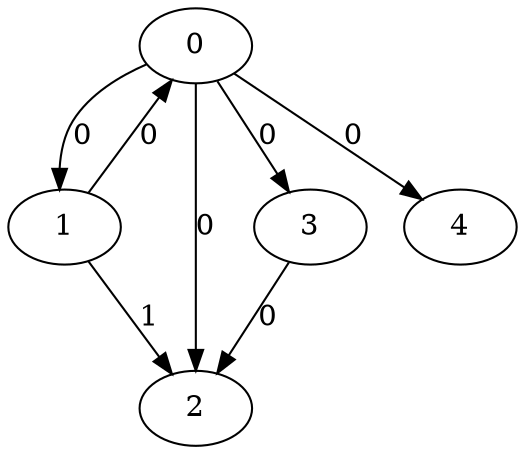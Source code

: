 // Source:98 Canonical: -1 0 0 0 0 0 -1 1 -1 -1 -1 -1 -1 -1 -1 -1 -1 0 -1 -1 -1 -1 -1 -1 -1
digraph HRA_from_98_graph_000 {
  0 -> 1 [label="0"];
  0 -> 2 [label="0"];
  0 -> 3 [label="0"];
  1 -> 0 [label="0"];
  1 -> 2 [label="1"];
  3 -> 2 [label="0"];
  0 -> 4 [label="0"];
}

// Source:98 Canonical: -1 0 0 0 0 0 -1 1 -1 -1 -1 -1 -1 -1 -1 -1 -1 0 -1 -1 0 -1 -1 -1 -1
digraph HRA_from_98_graph_001 {
  0 -> 1 [label="0"];
  0 -> 2 [label="0"];
  0 -> 3 [label="0"];
  1 -> 0 [label="0"];
  1 -> 2 [label="1"];
  3 -> 2 [label="0"];
  0 -> 4 [label="0"];
  4 -> 0 [label="0"];
}

// Source:98 Canonical: -1 0 0 0 -1 0 -1 1 -1 0 -1 -1 -1 -1 -1 -1 -1 0 -1 -1 -1 -1 -1 -1 -1
digraph HRA_from_98_graph_002 {
  0 -> 1 [label="0"];
  0 -> 2 [label="0"];
  0 -> 3 [label="0"];
  1 -> 0 [label="0"];
  1 -> 2 [label="1"];
  3 -> 2 [label="0"];
  1 -> 4 [label="0"];
}

// Source:98 Canonical: -1 0 0 0 0 0 -1 1 -1 0 -1 -1 -1 -1 -1 -1 -1 0 -1 -1 -1 -1 -1 -1 -1
digraph HRA_from_98_graph_003 {
  0 -> 1 [label="0"];
  0 -> 2 [label="0"];
  0 -> 3 [label="0"];
  1 -> 0 [label="0"];
  1 -> 2 [label="1"];
  3 -> 2 [label="0"];
  0 -> 4 [label="0"];
  1 -> 4 [label="0"];
}

// Source:98 Canonical: -1 0 0 0 -1 0 -1 1 -1 0 -1 -1 -1 -1 -1 -1 -1 0 -1 -1 0 -1 -1 -1 -1
digraph HRA_from_98_graph_004 {
  0 -> 1 [label="0"];
  0 -> 2 [label="0"];
  0 -> 3 [label="0"];
  1 -> 0 [label="0"];
  1 -> 2 [label="1"];
  3 -> 2 [label="0"];
  4 -> 0 [label="0"];
  1 -> 4 [label="0"];
}

// Source:98 Canonical: -1 0 0 0 0 0 -1 1 -1 0 -1 -1 -1 -1 -1 -1 -1 0 -1 -1 0 -1 -1 -1 -1
digraph HRA_from_98_graph_005 {
  0 -> 1 [label="0"];
  0 -> 2 [label="0"];
  0 -> 3 [label="0"];
  1 -> 0 [label="0"];
  1 -> 2 [label="1"];
  3 -> 2 [label="0"];
  0 -> 4 [label="0"];
  4 -> 0 [label="0"];
  1 -> 4 [label="0"];
}

// Source:98 Canonical: -1 0 0 0 0 0 -1 1 -1 -1 -1 -1 -1 -1 -1 -1 -1 0 -1 -1 -1 0 -1 -1 -1
digraph HRA_from_98_graph_006 {
  0 -> 1 [label="0"];
  0 -> 2 [label="0"];
  0 -> 3 [label="0"];
  1 -> 0 [label="0"];
  1 -> 2 [label="1"];
  3 -> 2 [label="0"];
  0 -> 4 [label="0"];
  4 -> 1 [label="0"];
}

// Source:98 Canonical: -1 0 0 0 0 0 -1 1 -1 -1 -1 -1 -1 -1 -1 -1 -1 0 -1 -1 0 0 -1 -1 -1
digraph HRA_from_98_graph_007 {
  0 -> 1 [label="0"];
  0 -> 2 [label="0"];
  0 -> 3 [label="0"];
  1 -> 0 [label="0"];
  1 -> 2 [label="1"];
  3 -> 2 [label="0"];
  0 -> 4 [label="0"];
  4 -> 0 [label="0"];
  4 -> 1 [label="0"];
}

// Source:98 Canonical: -1 0 0 0 -1 0 -1 1 -1 0 -1 -1 -1 -1 -1 -1 -1 0 -1 -1 -1 0 -1 -1 -1
digraph HRA_from_98_graph_008 {
  0 -> 1 [label="0"];
  0 -> 2 [label="0"];
  0 -> 3 [label="0"];
  1 -> 0 [label="0"];
  1 -> 2 [label="1"];
  3 -> 2 [label="0"];
  1 -> 4 [label="0"];
  4 -> 1 [label="0"];
}

// Source:98 Canonical: -1 0 0 0 0 0 -1 1 -1 0 -1 -1 -1 -1 -1 -1 -1 0 -1 -1 -1 0 -1 -1 -1
digraph HRA_from_98_graph_009 {
  0 -> 1 [label="0"];
  0 -> 2 [label="0"];
  0 -> 3 [label="0"];
  1 -> 0 [label="0"];
  1 -> 2 [label="1"];
  3 -> 2 [label="0"];
  0 -> 4 [label="0"];
  1 -> 4 [label="0"];
  4 -> 1 [label="0"];
}

// Source:98 Canonical: -1 0 0 0 -1 0 -1 1 -1 0 -1 -1 -1 -1 -1 -1 -1 0 -1 -1 0 0 -1 -1 -1
digraph HRA_from_98_graph_010 {
  0 -> 1 [label="0"];
  0 -> 2 [label="0"];
  0 -> 3 [label="0"];
  1 -> 0 [label="0"];
  1 -> 2 [label="1"];
  3 -> 2 [label="0"];
  4 -> 0 [label="0"];
  1 -> 4 [label="0"];
  4 -> 1 [label="0"];
}

// Source:98 Canonical: -1 0 0 0 0 0 -1 1 -1 0 -1 -1 -1 -1 -1 -1 -1 0 -1 -1 0 0 -1 -1 -1
digraph HRA_from_98_graph_011 {
  0 -> 1 [label="0"];
  0 -> 2 [label="0"];
  0 -> 3 [label="0"];
  1 -> 0 [label="0"];
  1 -> 2 [label="1"];
  3 -> 2 [label="0"];
  0 -> 4 [label="0"];
  4 -> 0 [label="0"];
  1 -> 4 [label="0"];
  4 -> 1 [label="0"];
}

// Source:98 Canonical: -1 0 0 0 -1 0 -1 1 -1 -1 -1 -1 -1 -1 0 -1 -1 0 -1 -1 -1 -1 -1 -1 -1
digraph HRA_from_98_graph_012 {
  0 -> 1 [label="0"];
  0 -> 2 [label="0"];
  0 -> 3 [label="0"];
  1 -> 0 [label="0"];
  1 -> 2 [label="1"];
  3 -> 2 [label="0"];
  2 -> 4 [label="0"];
}

// Source:98 Canonical: -1 0 0 0 0 0 -1 1 -1 -1 -1 -1 -1 -1 0 -1 -1 0 -1 -1 -1 -1 -1 -1 -1
digraph HRA_from_98_graph_013 {
  0 -> 1 [label="0"];
  0 -> 2 [label="0"];
  0 -> 3 [label="0"];
  1 -> 0 [label="0"];
  1 -> 2 [label="1"];
  3 -> 2 [label="0"];
  0 -> 4 [label="0"];
  2 -> 4 [label="0"];
}

// Source:98 Canonical: -1 0 0 0 -1 0 -1 1 -1 -1 -1 -1 -1 -1 0 -1 -1 0 -1 -1 0 -1 -1 -1 -1
digraph HRA_from_98_graph_014 {
  0 -> 1 [label="0"];
  0 -> 2 [label="0"];
  0 -> 3 [label="0"];
  1 -> 0 [label="0"];
  1 -> 2 [label="1"];
  3 -> 2 [label="0"];
  4 -> 0 [label="0"];
  2 -> 4 [label="0"];
}

// Source:98 Canonical: -1 0 0 0 0 0 -1 1 -1 -1 -1 -1 -1 -1 0 -1 -1 0 -1 -1 0 -1 -1 -1 -1
digraph HRA_from_98_graph_015 {
  0 -> 1 [label="0"];
  0 -> 2 [label="0"];
  0 -> 3 [label="0"];
  1 -> 0 [label="0"];
  1 -> 2 [label="1"];
  3 -> 2 [label="0"];
  0 -> 4 [label="0"];
  4 -> 0 [label="0"];
  2 -> 4 [label="0"];
}

// Source:98 Canonical: -1 0 0 0 -1 0 -1 1 -1 0 -1 -1 -1 -1 0 -1 -1 0 -1 -1 -1 -1 -1 -1 -1
digraph HRA_from_98_graph_016 {
  0 -> 1 [label="0"];
  0 -> 2 [label="0"];
  0 -> 3 [label="0"];
  1 -> 0 [label="0"];
  1 -> 2 [label="1"];
  3 -> 2 [label="0"];
  1 -> 4 [label="0"];
  2 -> 4 [label="0"];
}

// Source:98 Canonical: -1 0 0 0 0 0 -1 1 -1 0 -1 -1 -1 -1 0 -1 -1 0 -1 -1 -1 -1 -1 -1 -1
digraph HRA_from_98_graph_017 {
  0 -> 1 [label="0"];
  0 -> 2 [label="0"];
  0 -> 3 [label="0"];
  1 -> 0 [label="0"];
  1 -> 2 [label="1"];
  3 -> 2 [label="0"];
  0 -> 4 [label="0"];
  1 -> 4 [label="0"];
  2 -> 4 [label="0"];
}

// Source:98 Canonical: -1 0 0 0 -1 0 -1 1 -1 0 -1 -1 -1 -1 0 -1 -1 0 -1 -1 0 -1 -1 -1 -1
digraph HRA_from_98_graph_018 {
  0 -> 1 [label="0"];
  0 -> 2 [label="0"];
  0 -> 3 [label="0"];
  1 -> 0 [label="0"];
  1 -> 2 [label="1"];
  3 -> 2 [label="0"];
  4 -> 0 [label="0"];
  1 -> 4 [label="0"];
  2 -> 4 [label="0"];
}

// Source:98 Canonical: -1 0 0 0 0 0 -1 1 -1 0 -1 -1 -1 -1 0 -1 -1 0 -1 -1 0 -1 -1 -1 -1
digraph HRA_from_98_graph_019 {
  0 -> 1 [label="0"];
  0 -> 2 [label="0"];
  0 -> 3 [label="0"];
  1 -> 0 [label="0"];
  1 -> 2 [label="1"];
  3 -> 2 [label="0"];
  0 -> 4 [label="0"];
  4 -> 0 [label="0"];
  1 -> 4 [label="0"];
  2 -> 4 [label="0"];
}

// Source:98 Canonical: -1 0 0 0 -1 0 -1 1 -1 -1 -1 -1 -1 -1 0 -1 -1 0 -1 -1 -1 0 -1 -1 -1
digraph HRA_from_98_graph_020 {
  0 -> 1 [label="0"];
  0 -> 2 [label="0"];
  0 -> 3 [label="0"];
  1 -> 0 [label="0"];
  1 -> 2 [label="1"];
  3 -> 2 [label="0"];
  4 -> 1 [label="0"];
  2 -> 4 [label="0"];
}

// Source:98 Canonical: -1 0 0 0 0 0 -1 1 -1 -1 -1 -1 -1 -1 0 -1 -1 0 -1 -1 -1 0 -1 -1 -1
digraph HRA_from_98_graph_021 {
  0 -> 1 [label="0"];
  0 -> 2 [label="0"];
  0 -> 3 [label="0"];
  1 -> 0 [label="0"];
  1 -> 2 [label="1"];
  3 -> 2 [label="0"];
  0 -> 4 [label="0"];
  4 -> 1 [label="0"];
  2 -> 4 [label="0"];
}

// Source:98 Canonical: -1 0 0 0 -1 0 -1 1 -1 -1 -1 -1 -1 -1 0 -1 -1 0 -1 -1 0 0 -1 -1 -1
digraph HRA_from_98_graph_022 {
  0 -> 1 [label="0"];
  0 -> 2 [label="0"];
  0 -> 3 [label="0"];
  1 -> 0 [label="0"];
  1 -> 2 [label="1"];
  3 -> 2 [label="0"];
  4 -> 0 [label="0"];
  4 -> 1 [label="0"];
  2 -> 4 [label="0"];
}

// Source:98 Canonical: -1 0 0 0 0 0 -1 1 -1 -1 -1 -1 -1 -1 0 -1 -1 0 -1 -1 0 0 -1 -1 -1
digraph HRA_from_98_graph_023 {
  0 -> 1 [label="0"];
  0 -> 2 [label="0"];
  0 -> 3 [label="0"];
  1 -> 0 [label="0"];
  1 -> 2 [label="1"];
  3 -> 2 [label="0"];
  0 -> 4 [label="0"];
  4 -> 0 [label="0"];
  4 -> 1 [label="0"];
  2 -> 4 [label="0"];
}

// Source:98 Canonical: -1 0 0 0 -1 0 -1 1 -1 0 -1 -1 -1 -1 0 -1 -1 0 -1 -1 -1 0 -1 -1 -1
digraph HRA_from_98_graph_024 {
  0 -> 1 [label="0"];
  0 -> 2 [label="0"];
  0 -> 3 [label="0"];
  1 -> 0 [label="0"];
  1 -> 2 [label="1"];
  3 -> 2 [label="0"];
  1 -> 4 [label="0"];
  4 -> 1 [label="0"];
  2 -> 4 [label="0"];
}

// Source:98 Canonical: -1 0 0 0 0 0 -1 1 -1 0 -1 -1 -1 -1 0 -1 -1 0 -1 -1 -1 0 -1 -1 -1
digraph HRA_from_98_graph_025 {
  0 -> 1 [label="0"];
  0 -> 2 [label="0"];
  0 -> 3 [label="0"];
  1 -> 0 [label="0"];
  1 -> 2 [label="1"];
  3 -> 2 [label="0"];
  0 -> 4 [label="0"];
  1 -> 4 [label="0"];
  4 -> 1 [label="0"];
  2 -> 4 [label="0"];
}

// Source:98 Canonical: -1 0 0 0 -1 0 -1 1 -1 0 -1 -1 -1 -1 0 -1 -1 0 -1 -1 0 0 -1 -1 -1
digraph HRA_from_98_graph_026 {
  0 -> 1 [label="0"];
  0 -> 2 [label="0"];
  0 -> 3 [label="0"];
  1 -> 0 [label="0"];
  1 -> 2 [label="1"];
  3 -> 2 [label="0"];
  4 -> 0 [label="0"];
  1 -> 4 [label="0"];
  4 -> 1 [label="0"];
  2 -> 4 [label="0"];
}

// Source:98 Canonical: -1 0 0 0 0 0 -1 1 -1 0 -1 -1 -1 -1 0 -1 -1 0 -1 -1 0 0 -1 -1 -1
digraph HRA_from_98_graph_027 {
  0 -> 1 [label="0"];
  0 -> 2 [label="0"];
  0 -> 3 [label="0"];
  1 -> 0 [label="0"];
  1 -> 2 [label="1"];
  3 -> 2 [label="0"];
  0 -> 4 [label="0"];
  4 -> 0 [label="0"];
  1 -> 4 [label="0"];
  4 -> 1 [label="0"];
  2 -> 4 [label="0"];
}

// Source:98 Canonical: -1 0 0 0 0 0 -1 1 -1 -1 -1 -1 -1 -1 -1 -1 -1 0 -1 -1 -1 -1 0 -1 -1
digraph HRA_from_98_graph_028 {
  0 -> 1 [label="0"];
  0 -> 2 [label="0"];
  0 -> 3 [label="0"];
  1 -> 0 [label="0"];
  1 -> 2 [label="1"];
  3 -> 2 [label="0"];
  0 -> 4 [label="0"];
  4 -> 2 [label="0"];
}

// Source:98 Canonical: -1 0 0 0 0 0 -1 1 -1 -1 -1 -1 -1 -1 -1 -1 -1 0 -1 -1 0 -1 0 -1 -1
digraph HRA_from_98_graph_029 {
  0 -> 1 [label="0"];
  0 -> 2 [label="0"];
  0 -> 3 [label="0"];
  1 -> 0 [label="0"];
  1 -> 2 [label="1"];
  3 -> 2 [label="0"];
  0 -> 4 [label="0"];
  4 -> 0 [label="0"];
  4 -> 2 [label="0"];
}

// Source:98 Canonical: -1 0 0 0 -1 0 -1 1 -1 0 -1 -1 -1 -1 -1 -1 -1 0 -1 -1 -1 -1 0 -1 -1
digraph HRA_from_98_graph_030 {
  0 -> 1 [label="0"];
  0 -> 2 [label="0"];
  0 -> 3 [label="0"];
  1 -> 0 [label="0"];
  1 -> 2 [label="1"];
  3 -> 2 [label="0"];
  1 -> 4 [label="0"];
  4 -> 2 [label="0"];
}

// Source:98 Canonical: -1 0 0 0 0 0 -1 1 -1 0 -1 -1 -1 -1 -1 -1 -1 0 -1 -1 -1 -1 0 -1 -1
digraph HRA_from_98_graph_031 {
  0 -> 1 [label="0"];
  0 -> 2 [label="0"];
  0 -> 3 [label="0"];
  1 -> 0 [label="0"];
  1 -> 2 [label="1"];
  3 -> 2 [label="0"];
  0 -> 4 [label="0"];
  1 -> 4 [label="0"];
  4 -> 2 [label="0"];
}

// Source:98 Canonical: -1 0 0 0 -1 0 -1 1 -1 0 -1 -1 -1 -1 -1 -1 -1 0 -1 -1 0 -1 0 -1 -1
digraph HRA_from_98_graph_032 {
  0 -> 1 [label="0"];
  0 -> 2 [label="0"];
  0 -> 3 [label="0"];
  1 -> 0 [label="0"];
  1 -> 2 [label="1"];
  3 -> 2 [label="0"];
  4 -> 0 [label="0"];
  1 -> 4 [label="0"];
  4 -> 2 [label="0"];
}

// Source:98 Canonical: -1 0 0 0 0 0 -1 1 -1 0 -1 -1 -1 -1 -1 -1 -1 0 -1 -1 0 -1 0 -1 -1
digraph HRA_from_98_graph_033 {
  0 -> 1 [label="0"];
  0 -> 2 [label="0"];
  0 -> 3 [label="0"];
  1 -> 0 [label="0"];
  1 -> 2 [label="1"];
  3 -> 2 [label="0"];
  0 -> 4 [label="0"];
  4 -> 0 [label="0"];
  1 -> 4 [label="0"];
  4 -> 2 [label="0"];
}

// Source:98 Canonical: -1 0 0 0 0 0 -1 1 -1 -1 -1 -1 -1 -1 -1 -1 -1 0 -1 -1 -1 0 0 -1 -1
digraph HRA_from_98_graph_034 {
  0 -> 1 [label="0"];
  0 -> 2 [label="0"];
  0 -> 3 [label="0"];
  1 -> 0 [label="0"];
  1 -> 2 [label="1"];
  3 -> 2 [label="0"];
  0 -> 4 [label="0"];
  4 -> 1 [label="0"];
  4 -> 2 [label="0"];
}

// Source:98 Canonical: -1 0 0 0 0 0 -1 1 -1 -1 -1 -1 -1 -1 -1 -1 -1 0 -1 -1 0 0 0 -1 -1
digraph HRA_from_98_graph_035 {
  0 -> 1 [label="0"];
  0 -> 2 [label="0"];
  0 -> 3 [label="0"];
  1 -> 0 [label="0"];
  1 -> 2 [label="1"];
  3 -> 2 [label="0"];
  0 -> 4 [label="0"];
  4 -> 0 [label="0"];
  4 -> 1 [label="0"];
  4 -> 2 [label="0"];
}

// Source:98 Canonical: -1 0 0 0 -1 0 -1 1 -1 0 -1 -1 -1 -1 -1 -1 -1 0 -1 -1 -1 0 0 -1 -1
digraph HRA_from_98_graph_036 {
  0 -> 1 [label="0"];
  0 -> 2 [label="0"];
  0 -> 3 [label="0"];
  1 -> 0 [label="0"];
  1 -> 2 [label="1"];
  3 -> 2 [label="0"];
  1 -> 4 [label="0"];
  4 -> 1 [label="0"];
  4 -> 2 [label="0"];
}

// Source:98 Canonical: -1 0 0 0 0 0 -1 1 -1 0 -1 -1 -1 -1 -1 -1 -1 0 -1 -1 -1 0 0 -1 -1
digraph HRA_from_98_graph_037 {
  0 -> 1 [label="0"];
  0 -> 2 [label="0"];
  0 -> 3 [label="0"];
  1 -> 0 [label="0"];
  1 -> 2 [label="1"];
  3 -> 2 [label="0"];
  0 -> 4 [label="0"];
  1 -> 4 [label="0"];
  4 -> 1 [label="0"];
  4 -> 2 [label="0"];
}

// Source:98 Canonical: -1 0 0 0 -1 0 -1 1 -1 0 -1 -1 -1 -1 -1 -1 -1 0 -1 -1 0 0 0 -1 -1
digraph HRA_from_98_graph_038 {
  0 -> 1 [label="0"];
  0 -> 2 [label="0"];
  0 -> 3 [label="0"];
  1 -> 0 [label="0"];
  1 -> 2 [label="1"];
  3 -> 2 [label="0"];
  4 -> 0 [label="0"];
  1 -> 4 [label="0"];
  4 -> 1 [label="0"];
  4 -> 2 [label="0"];
}

// Source:98 Canonical: -1 0 0 0 0 0 -1 1 -1 0 -1 -1 -1 -1 -1 -1 -1 0 -1 -1 0 0 0 -1 -1
digraph HRA_from_98_graph_039 {
  0 -> 1 [label="0"];
  0 -> 2 [label="0"];
  0 -> 3 [label="0"];
  1 -> 0 [label="0"];
  1 -> 2 [label="1"];
  3 -> 2 [label="0"];
  0 -> 4 [label="0"];
  4 -> 0 [label="0"];
  1 -> 4 [label="0"];
  4 -> 1 [label="0"];
  4 -> 2 [label="0"];
}

// Source:98 Canonical: -1 0 0 0 -1 0 -1 1 -1 -1 -1 -1 -1 -1 0 -1 -1 0 -1 -1 -1 -1 0 -1 -1
digraph HRA_from_98_graph_040 {
  0 -> 1 [label="0"];
  0 -> 2 [label="0"];
  0 -> 3 [label="0"];
  1 -> 0 [label="0"];
  1 -> 2 [label="1"];
  3 -> 2 [label="0"];
  2 -> 4 [label="0"];
  4 -> 2 [label="0"];
}

// Source:98 Canonical: -1 0 0 0 0 0 -1 1 -1 -1 -1 -1 -1 -1 0 -1 -1 0 -1 -1 -1 -1 0 -1 -1
digraph HRA_from_98_graph_041 {
  0 -> 1 [label="0"];
  0 -> 2 [label="0"];
  0 -> 3 [label="0"];
  1 -> 0 [label="0"];
  1 -> 2 [label="1"];
  3 -> 2 [label="0"];
  0 -> 4 [label="0"];
  2 -> 4 [label="0"];
  4 -> 2 [label="0"];
}

// Source:98 Canonical: -1 0 0 0 -1 0 -1 1 -1 -1 -1 -1 -1 -1 0 -1 -1 0 -1 -1 0 -1 0 -1 -1
digraph HRA_from_98_graph_042 {
  0 -> 1 [label="0"];
  0 -> 2 [label="0"];
  0 -> 3 [label="0"];
  1 -> 0 [label="0"];
  1 -> 2 [label="1"];
  3 -> 2 [label="0"];
  4 -> 0 [label="0"];
  2 -> 4 [label="0"];
  4 -> 2 [label="0"];
}

// Source:98 Canonical: -1 0 0 0 0 0 -1 1 -1 -1 -1 -1 -1 -1 0 -1 -1 0 -1 -1 0 -1 0 -1 -1
digraph HRA_from_98_graph_043 {
  0 -> 1 [label="0"];
  0 -> 2 [label="0"];
  0 -> 3 [label="0"];
  1 -> 0 [label="0"];
  1 -> 2 [label="1"];
  3 -> 2 [label="0"];
  0 -> 4 [label="0"];
  4 -> 0 [label="0"];
  2 -> 4 [label="0"];
  4 -> 2 [label="0"];
}

// Source:98 Canonical: -1 0 0 0 -1 0 -1 1 -1 0 -1 -1 -1 -1 0 -1 -1 0 -1 -1 -1 -1 0 -1 -1
digraph HRA_from_98_graph_044 {
  0 -> 1 [label="0"];
  0 -> 2 [label="0"];
  0 -> 3 [label="0"];
  1 -> 0 [label="0"];
  1 -> 2 [label="1"];
  3 -> 2 [label="0"];
  1 -> 4 [label="0"];
  2 -> 4 [label="0"];
  4 -> 2 [label="0"];
}

// Source:98 Canonical: -1 0 0 0 0 0 -1 1 -1 0 -1 -1 -1 -1 0 -1 -1 0 -1 -1 -1 -1 0 -1 -1
digraph HRA_from_98_graph_045 {
  0 -> 1 [label="0"];
  0 -> 2 [label="0"];
  0 -> 3 [label="0"];
  1 -> 0 [label="0"];
  1 -> 2 [label="1"];
  3 -> 2 [label="0"];
  0 -> 4 [label="0"];
  1 -> 4 [label="0"];
  2 -> 4 [label="0"];
  4 -> 2 [label="0"];
}

// Source:98 Canonical: -1 0 0 0 -1 0 -1 1 -1 0 -1 -1 -1 -1 0 -1 -1 0 -1 -1 0 -1 0 -1 -1
digraph HRA_from_98_graph_046 {
  0 -> 1 [label="0"];
  0 -> 2 [label="0"];
  0 -> 3 [label="0"];
  1 -> 0 [label="0"];
  1 -> 2 [label="1"];
  3 -> 2 [label="0"];
  4 -> 0 [label="0"];
  1 -> 4 [label="0"];
  2 -> 4 [label="0"];
  4 -> 2 [label="0"];
}

// Source:98 Canonical: -1 0 0 0 0 0 -1 1 -1 0 -1 -1 -1 -1 0 -1 -1 0 -1 -1 0 -1 0 -1 -1
digraph HRA_from_98_graph_047 {
  0 -> 1 [label="0"];
  0 -> 2 [label="0"];
  0 -> 3 [label="0"];
  1 -> 0 [label="0"];
  1 -> 2 [label="1"];
  3 -> 2 [label="0"];
  0 -> 4 [label="0"];
  4 -> 0 [label="0"];
  1 -> 4 [label="0"];
  2 -> 4 [label="0"];
  4 -> 2 [label="0"];
}

// Source:98 Canonical: -1 0 0 0 -1 0 -1 1 -1 -1 -1 -1 -1 -1 0 -1 -1 0 -1 -1 -1 0 0 -1 -1
digraph HRA_from_98_graph_048 {
  0 -> 1 [label="0"];
  0 -> 2 [label="0"];
  0 -> 3 [label="0"];
  1 -> 0 [label="0"];
  1 -> 2 [label="1"];
  3 -> 2 [label="0"];
  4 -> 1 [label="0"];
  2 -> 4 [label="0"];
  4 -> 2 [label="0"];
}

// Source:98 Canonical: -1 0 0 0 0 0 -1 1 -1 -1 -1 -1 -1 -1 0 -1 -1 0 -1 -1 -1 0 0 -1 -1
digraph HRA_from_98_graph_049 {
  0 -> 1 [label="0"];
  0 -> 2 [label="0"];
  0 -> 3 [label="0"];
  1 -> 0 [label="0"];
  1 -> 2 [label="1"];
  3 -> 2 [label="0"];
  0 -> 4 [label="0"];
  4 -> 1 [label="0"];
  2 -> 4 [label="0"];
  4 -> 2 [label="0"];
}

// Source:98 Canonical: -1 0 0 0 -1 0 -1 1 -1 -1 -1 -1 -1 -1 0 -1 -1 0 -1 -1 0 0 0 -1 -1
digraph HRA_from_98_graph_050 {
  0 -> 1 [label="0"];
  0 -> 2 [label="0"];
  0 -> 3 [label="0"];
  1 -> 0 [label="0"];
  1 -> 2 [label="1"];
  3 -> 2 [label="0"];
  4 -> 0 [label="0"];
  4 -> 1 [label="0"];
  2 -> 4 [label="0"];
  4 -> 2 [label="0"];
}

// Source:98 Canonical: -1 0 0 0 0 0 -1 1 -1 -1 -1 -1 -1 -1 0 -1 -1 0 -1 -1 0 0 0 -1 -1
digraph HRA_from_98_graph_051 {
  0 -> 1 [label="0"];
  0 -> 2 [label="0"];
  0 -> 3 [label="0"];
  1 -> 0 [label="0"];
  1 -> 2 [label="1"];
  3 -> 2 [label="0"];
  0 -> 4 [label="0"];
  4 -> 0 [label="0"];
  4 -> 1 [label="0"];
  2 -> 4 [label="0"];
  4 -> 2 [label="0"];
}

// Source:98 Canonical: -1 0 0 0 -1 0 -1 1 -1 0 -1 -1 -1 -1 0 -1 -1 0 -1 -1 -1 0 0 -1 -1
digraph HRA_from_98_graph_052 {
  0 -> 1 [label="0"];
  0 -> 2 [label="0"];
  0 -> 3 [label="0"];
  1 -> 0 [label="0"];
  1 -> 2 [label="1"];
  3 -> 2 [label="0"];
  1 -> 4 [label="0"];
  4 -> 1 [label="0"];
  2 -> 4 [label="0"];
  4 -> 2 [label="0"];
}

// Source:98 Canonical: -1 0 0 0 0 0 -1 1 -1 0 -1 -1 -1 -1 0 -1 -1 0 -1 -1 -1 0 0 -1 -1
digraph HRA_from_98_graph_053 {
  0 -> 1 [label="0"];
  0 -> 2 [label="0"];
  0 -> 3 [label="0"];
  1 -> 0 [label="0"];
  1 -> 2 [label="1"];
  3 -> 2 [label="0"];
  0 -> 4 [label="0"];
  1 -> 4 [label="0"];
  4 -> 1 [label="0"];
  2 -> 4 [label="0"];
  4 -> 2 [label="0"];
}

// Source:98 Canonical: -1 0 0 0 -1 0 -1 1 -1 0 -1 -1 -1 -1 0 -1 -1 0 -1 -1 0 0 0 -1 -1
digraph HRA_from_98_graph_054 {
  0 -> 1 [label="0"];
  0 -> 2 [label="0"];
  0 -> 3 [label="0"];
  1 -> 0 [label="0"];
  1 -> 2 [label="1"];
  3 -> 2 [label="0"];
  4 -> 0 [label="0"];
  1 -> 4 [label="0"];
  4 -> 1 [label="0"];
  2 -> 4 [label="0"];
  4 -> 2 [label="0"];
}

// Source:98 Canonical: -1 0 0 0 0 0 -1 1 -1 0 -1 -1 -1 -1 0 -1 -1 0 -1 -1 0 0 0 -1 -1
digraph HRA_from_98_graph_055 {
  0 -> 1 [label="0"];
  0 -> 2 [label="0"];
  0 -> 3 [label="0"];
  1 -> 0 [label="0"];
  1 -> 2 [label="1"];
  3 -> 2 [label="0"];
  0 -> 4 [label="0"];
  4 -> 0 [label="0"];
  1 -> 4 [label="0"];
  4 -> 1 [label="0"];
  2 -> 4 [label="0"];
  4 -> 2 [label="0"];
}

// Source:98 Canonical: -1 0 0 0 -1 0 -1 1 -1 -1 -1 -1 -1 -1 -1 -1 -1 0 -1 0 -1 -1 -1 -1 -1
digraph HRA_from_98_graph_056 {
  0 -> 1 [label="0"];
  0 -> 2 [label="0"];
  0 -> 3 [label="0"];
  1 -> 0 [label="0"];
  1 -> 2 [label="1"];
  3 -> 2 [label="0"];
  3 -> 4 [label="0"];
}

// Source:98 Canonical: -1 0 0 0 0 0 -1 1 -1 -1 -1 -1 -1 -1 -1 -1 -1 0 -1 0 -1 -1 -1 -1 -1
digraph HRA_from_98_graph_057 {
  0 -> 1 [label="0"];
  0 -> 2 [label="0"];
  0 -> 3 [label="0"];
  1 -> 0 [label="0"];
  1 -> 2 [label="1"];
  3 -> 2 [label="0"];
  0 -> 4 [label="0"];
  3 -> 4 [label="0"];
}

// Source:98 Canonical: -1 0 0 0 -1 0 -1 1 -1 -1 -1 -1 -1 -1 -1 -1 -1 0 -1 0 0 -1 -1 -1 -1
digraph HRA_from_98_graph_058 {
  0 -> 1 [label="0"];
  0 -> 2 [label="0"];
  0 -> 3 [label="0"];
  1 -> 0 [label="0"];
  1 -> 2 [label="1"];
  3 -> 2 [label="0"];
  4 -> 0 [label="0"];
  3 -> 4 [label="0"];
}

// Source:98 Canonical: -1 0 0 0 0 0 -1 1 -1 -1 -1 -1 -1 -1 -1 -1 -1 0 -1 0 0 -1 -1 -1 -1
digraph HRA_from_98_graph_059 {
  0 -> 1 [label="0"];
  0 -> 2 [label="0"];
  0 -> 3 [label="0"];
  1 -> 0 [label="0"];
  1 -> 2 [label="1"];
  3 -> 2 [label="0"];
  0 -> 4 [label="0"];
  4 -> 0 [label="0"];
  3 -> 4 [label="0"];
}

// Source:98 Canonical: -1 0 0 0 -1 0 -1 1 -1 0 -1 -1 -1 -1 -1 -1 -1 0 -1 0 -1 -1 -1 -1 -1
digraph HRA_from_98_graph_060 {
  0 -> 1 [label="0"];
  0 -> 2 [label="0"];
  0 -> 3 [label="0"];
  1 -> 0 [label="0"];
  1 -> 2 [label="1"];
  3 -> 2 [label="0"];
  1 -> 4 [label="0"];
  3 -> 4 [label="0"];
}

// Source:98 Canonical: -1 0 0 0 0 0 -1 1 -1 0 -1 -1 -1 -1 -1 -1 -1 0 -1 0 -1 -1 -1 -1 -1
digraph HRA_from_98_graph_061 {
  0 -> 1 [label="0"];
  0 -> 2 [label="0"];
  0 -> 3 [label="0"];
  1 -> 0 [label="0"];
  1 -> 2 [label="1"];
  3 -> 2 [label="0"];
  0 -> 4 [label="0"];
  1 -> 4 [label="0"];
  3 -> 4 [label="0"];
}

// Source:98 Canonical: -1 0 0 0 -1 0 -1 1 -1 0 -1 -1 -1 -1 -1 -1 -1 0 -1 0 0 -1 -1 -1 -1
digraph HRA_from_98_graph_062 {
  0 -> 1 [label="0"];
  0 -> 2 [label="0"];
  0 -> 3 [label="0"];
  1 -> 0 [label="0"];
  1 -> 2 [label="1"];
  3 -> 2 [label="0"];
  4 -> 0 [label="0"];
  1 -> 4 [label="0"];
  3 -> 4 [label="0"];
}

// Source:98 Canonical: -1 0 0 0 0 0 -1 1 -1 0 -1 -1 -1 -1 -1 -1 -1 0 -1 0 0 -1 -1 -1 -1
digraph HRA_from_98_graph_063 {
  0 -> 1 [label="0"];
  0 -> 2 [label="0"];
  0 -> 3 [label="0"];
  1 -> 0 [label="0"];
  1 -> 2 [label="1"];
  3 -> 2 [label="0"];
  0 -> 4 [label="0"];
  4 -> 0 [label="0"];
  1 -> 4 [label="0"];
  3 -> 4 [label="0"];
}

// Source:98 Canonical: -1 0 0 0 -1 0 -1 1 -1 -1 -1 -1 -1 -1 -1 -1 -1 0 -1 0 -1 0 -1 -1 -1
digraph HRA_from_98_graph_064 {
  0 -> 1 [label="0"];
  0 -> 2 [label="0"];
  0 -> 3 [label="0"];
  1 -> 0 [label="0"];
  1 -> 2 [label="1"];
  3 -> 2 [label="0"];
  4 -> 1 [label="0"];
  3 -> 4 [label="0"];
}

// Source:98 Canonical: -1 0 0 0 0 0 -1 1 -1 -1 -1 -1 -1 -1 -1 -1 -1 0 -1 0 -1 0 -1 -1 -1
digraph HRA_from_98_graph_065 {
  0 -> 1 [label="0"];
  0 -> 2 [label="0"];
  0 -> 3 [label="0"];
  1 -> 0 [label="0"];
  1 -> 2 [label="1"];
  3 -> 2 [label="0"];
  0 -> 4 [label="0"];
  4 -> 1 [label="0"];
  3 -> 4 [label="0"];
}

// Source:98 Canonical: -1 0 0 0 -1 0 -1 1 -1 -1 -1 -1 -1 -1 -1 -1 -1 0 -1 0 0 0 -1 -1 -1
digraph HRA_from_98_graph_066 {
  0 -> 1 [label="0"];
  0 -> 2 [label="0"];
  0 -> 3 [label="0"];
  1 -> 0 [label="0"];
  1 -> 2 [label="1"];
  3 -> 2 [label="0"];
  4 -> 0 [label="0"];
  4 -> 1 [label="0"];
  3 -> 4 [label="0"];
}

// Source:98 Canonical: -1 0 0 0 0 0 -1 1 -1 -1 -1 -1 -1 -1 -1 -1 -1 0 -1 0 0 0 -1 -1 -1
digraph HRA_from_98_graph_067 {
  0 -> 1 [label="0"];
  0 -> 2 [label="0"];
  0 -> 3 [label="0"];
  1 -> 0 [label="0"];
  1 -> 2 [label="1"];
  3 -> 2 [label="0"];
  0 -> 4 [label="0"];
  4 -> 0 [label="0"];
  4 -> 1 [label="0"];
  3 -> 4 [label="0"];
}

// Source:98 Canonical: -1 0 0 0 -1 0 -1 1 -1 0 -1 -1 -1 -1 -1 -1 -1 0 -1 0 -1 0 -1 -1 -1
digraph HRA_from_98_graph_068 {
  0 -> 1 [label="0"];
  0 -> 2 [label="0"];
  0 -> 3 [label="0"];
  1 -> 0 [label="0"];
  1 -> 2 [label="1"];
  3 -> 2 [label="0"];
  1 -> 4 [label="0"];
  4 -> 1 [label="0"];
  3 -> 4 [label="0"];
}

// Source:98 Canonical: -1 0 0 0 0 0 -1 1 -1 0 -1 -1 -1 -1 -1 -1 -1 0 -1 0 -1 0 -1 -1 -1
digraph HRA_from_98_graph_069 {
  0 -> 1 [label="0"];
  0 -> 2 [label="0"];
  0 -> 3 [label="0"];
  1 -> 0 [label="0"];
  1 -> 2 [label="1"];
  3 -> 2 [label="0"];
  0 -> 4 [label="0"];
  1 -> 4 [label="0"];
  4 -> 1 [label="0"];
  3 -> 4 [label="0"];
}

// Source:98 Canonical: -1 0 0 0 -1 0 -1 1 -1 0 -1 -1 -1 -1 -1 -1 -1 0 -1 0 0 0 -1 -1 -1
digraph HRA_from_98_graph_070 {
  0 -> 1 [label="0"];
  0 -> 2 [label="0"];
  0 -> 3 [label="0"];
  1 -> 0 [label="0"];
  1 -> 2 [label="1"];
  3 -> 2 [label="0"];
  4 -> 0 [label="0"];
  1 -> 4 [label="0"];
  4 -> 1 [label="0"];
  3 -> 4 [label="0"];
}

// Source:98 Canonical: -1 0 0 0 0 0 -1 1 -1 0 -1 -1 -1 -1 -1 -1 -1 0 -1 0 0 0 -1 -1 -1
digraph HRA_from_98_graph_071 {
  0 -> 1 [label="0"];
  0 -> 2 [label="0"];
  0 -> 3 [label="0"];
  1 -> 0 [label="0"];
  1 -> 2 [label="1"];
  3 -> 2 [label="0"];
  0 -> 4 [label="0"];
  4 -> 0 [label="0"];
  1 -> 4 [label="0"];
  4 -> 1 [label="0"];
  3 -> 4 [label="0"];
}

// Source:98 Canonical: -1 0 0 0 -1 0 -1 1 -1 -1 -1 -1 -1 -1 0 -1 -1 0 -1 0 -1 -1 -1 -1 -1
digraph HRA_from_98_graph_072 {
  0 -> 1 [label="0"];
  0 -> 2 [label="0"];
  0 -> 3 [label="0"];
  1 -> 0 [label="0"];
  1 -> 2 [label="1"];
  3 -> 2 [label="0"];
  2 -> 4 [label="0"];
  3 -> 4 [label="0"];
}

// Source:98 Canonical: -1 0 0 0 0 0 -1 1 -1 -1 -1 -1 -1 -1 0 -1 -1 0 -1 0 -1 -1 -1 -1 -1
digraph HRA_from_98_graph_073 {
  0 -> 1 [label="0"];
  0 -> 2 [label="0"];
  0 -> 3 [label="0"];
  1 -> 0 [label="0"];
  1 -> 2 [label="1"];
  3 -> 2 [label="0"];
  0 -> 4 [label="0"];
  2 -> 4 [label="0"];
  3 -> 4 [label="0"];
}

// Source:98 Canonical: -1 0 0 0 -1 0 -1 1 -1 -1 -1 -1 -1 -1 0 -1 -1 0 -1 0 0 -1 -1 -1 -1
digraph HRA_from_98_graph_074 {
  0 -> 1 [label="0"];
  0 -> 2 [label="0"];
  0 -> 3 [label="0"];
  1 -> 0 [label="0"];
  1 -> 2 [label="1"];
  3 -> 2 [label="0"];
  4 -> 0 [label="0"];
  2 -> 4 [label="0"];
  3 -> 4 [label="0"];
}

// Source:98 Canonical: -1 0 0 0 0 0 -1 1 -1 -1 -1 -1 -1 -1 0 -1 -1 0 -1 0 0 -1 -1 -1 -1
digraph HRA_from_98_graph_075 {
  0 -> 1 [label="0"];
  0 -> 2 [label="0"];
  0 -> 3 [label="0"];
  1 -> 0 [label="0"];
  1 -> 2 [label="1"];
  3 -> 2 [label="0"];
  0 -> 4 [label="0"];
  4 -> 0 [label="0"];
  2 -> 4 [label="0"];
  3 -> 4 [label="0"];
}

// Source:98 Canonical: -1 0 0 0 -1 0 -1 1 -1 0 -1 -1 -1 -1 0 -1 -1 0 -1 0 -1 -1 -1 -1 -1
digraph HRA_from_98_graph_076 {
  0 -> 1 [label="0"];
  0 -> 2 [label="0"];
  0 -> 3 [label="0"];
  1 -> 0 [label="0"];
  1 -> 2 [label="1"];
  3 -> 2 [label="0"];
  1 -> 4 [label="0"];
  2 -> 4 [label="0"];
  3 -> 4 [label="0"];
}

// Source:98 Canonical: -1 0 0 0 0 0 -1 1 -1 0 -1 -1 -1 -1 0 -1 -1 0 -1 0 -1 -1 -1 -1 -1
digraph HRA_from_98_graph_077 {
  0 -> 1 [label="0"];
  0 -> 2 [label="0"];
  0 -> 3 [label="0"];
  1 -> 0 [label="0"];
  1 -> 2 [label="1"];
  3 -> 2 [label="0"];
  0 -> 4 [label="0"];
  1 -> 4 [label="0"];
  2 -> 4 [label="0"];
  3 -> 4 [label="0"];
}

// Source:98 Canonical: -1 0 0 0 -1 0 -1 1 -1 0 -1 -1 -1 -1 0 -1 -1 0 -1 0 0 -1 -1 -1 -1
digraph HRA_from_98_graph_078 {
  0 -> 1 [label="0"];
  0 -> 2 [label="0"];
  0 -> 3 [label="0"];
  1 -> 0 [label="0"];
  1 -> 2 [label="1"];
  3 -> 2 [label="0"];
  4 -> 0 [label="0"];
  1 -> 4 [label="0"];
  2 -> 4 [label="0"];
  3 -> 4 [label="0"];
}

// Source:98 Canonical: -1 0 0 0 0 0 -1 1 -1 0 -1 -1 -1 -1 0 -1 -1 0 -1 0 0 -1 -1 -1 -1
digraph HRA_from_98_graph_079 {
  0 -> 1 [label="0"];
  0 -> 2 [label="0"];
  0 -> 3 [label="0"];
  1 -> 0 [label="0"];
  1 -> 2 [label="1"];
  3 -> 2 [label="0"];
  0 -> 4 [label="0"];
  4 -> 0 [label="0"];
  1 -> 4 [label="0"];
  2 -> 4 [label="0"];
  3 -> 4 [label="0"];
}

// Source:98 Canonical: -1 0 0 0 -1 0 -1 1 -1 -1 -1 -1 -1 -1 0 -1 -1 0 -1 0 -1 0 -1 -1 -1
digraph HRA_from_98_graph_080 {
  0 -> 1 [label="0"];
  0 -> 2 [label="0"];
  0 -> 3 [label="0"];
  1 -> 0 [label="0"];
  1 -> 2 [label="1"];
  3 -> 2 [label="0"];
  4 -> 1 [label="0"];
  2 -> 4 [label="0"];
  3 -> 4 [label="0"];
}

// Source:98 Canonical: -1 0 0 0 0 0 -1 1 -1 -1 -1 -1 -1 -1 0 -1 -1 0 -1 0 -1 0 -1 -1 -1
digraph HRA_from_98_graph_081 {
  0 -> 1 [label="0"];
  0 -> 2 [label="0"];
  0 -> 3 [label="0"];
  1 -> 0 [label="0"];
  1 -> 2 [label="1"];
  3 -> 2 [label="0"];
  0 -> 4 [label="0"];
  4 -> 1 [label="0"];
  2 -> 4 [label="0"];
  3 -> 4 [label="0"];
}

// Source:98 Canonical: -1 0 0 0 -1 0 -1 1 -1 -1 -1 -1 -1 -1 0 -1 -1 0 -1 0 0 0 -1 -1 -1
digraph HRA_from_98_graph_082 {
  0 -> 1 [label="0"];
  0 -> 2 [label="0"];
  0 -> 3 [label="0"];
  1 -> 0 [label="0"];
  1 -> 2 [label="1"];
  3 -> 2 [label="0"];
  4 -> 0 [label="0"];
  4 -> 1 [label="0"];
  2 -> 4 [label="0"];
  3 -> 4 [label="0"];
}

// Source:98 Canonical: -1 0 0 0 0 0 -1 1 -1 -1 -1 -1 -1 -1 0 -1 -1 0 -1 0 0 0 -1 -1 -1
digraph HRA_from_98_graph_083 {
  0 -> 1 [label="0"];
  0 -> 2 [label="0"];
  0 -> 3 [label="0"];
  1 -> 0 [label="0"];
  1 -> 2 [label="1"];
  3 -> 2 [label="0"];
  0 -> 4 [label="0"];
  4 -> 0 [label="0"];
  4 -> 1 [label="0"];
  2 -> 4 [label="0"];
  3 -> 4 [label="0"];
}

// Source:98 Canonical: -1 0 0 0 -1 0 -1 1 -1 0 -1 -1 -1 -1 0 -1 -1 0 -1 0 -1 0 -1 -1 -1
digraph HRA_from_98_graph_084 {
  0 -> 1 [label="0"];
  0 -> 2 [label="0"];
  0 -> 3 [label="0"];
  1 -> 0 [label="0"];
  1 -> 2 [label="1"];
  3 -> 2 [label="0"];
  1 -> 4 [label="0"];
  4 -> 1 [label="0"];
  2 -> 4 [label="0"];
  3 -> 4 [label="0"];
}

// Source:98 Canonical: -1 0 0 0 0 0 -1 1 -1 0 -1 -1 -1 -1 0 -1 -1 0 -1 0 -1 0 -1 -1 -1
digraph HRA_from_98_graph_085 {
  0 -> 1 [label="0"];
  0 -> 2 [label="0"];
  0 -> 3 [label="0"];
  1 -> 0 [label="0"];
  1 -> 2 [label="1"];
  3 -> 2 [label="0"];
  0 -> 4 [label="0"];
  1 -> 4 [label="0"];
  4 -> 1 [label="0"];
  2 -> 4 [label="0"];
  3 -> 4 [label="0"];
}

// Source:98 Canonical: -1 0 0 0 -1 0 -1 1 -1 0 -1 -1 -1 -1 0 -1 -1 0 -1 0 0 0 -1 -1 -1
digraph HRA_from_98_graph_086 {
  0 -> 1 [label="0"];
  0 -> 2 [label="0"];
  0 -> 3 [label="0"];
  1 -> 0 [label="0"];
  1 -> 2 [label="1"];
  3 -> 2 [label="0"];
  4 -> 0 [label="0"];
  1 -> 4 [label="0"];
  4 -> 1 [label="0"];
  2 -> 4 [label="0"];
  3 -> 4 [label="0"];
}

// Source:98 Canonical: -1 0 0 0 0 0 -1 1 -1 0 -1 -1 -1 -1 0 -1 -1 0 -1 0 0 0 -1 -1 -1
digraph HRA_from_98_graph_087 {
  0 -> 1 [label="0"];
  0 -> 2 [label="0"];
  0 -> 3 [label="0"];
  1 -> 0 [label="0"];
  1 -> 2 [label="1"];
  3 -> 2 [label="0"];
  0 -> 4 [label="0"];
  4 -> 0 [label="0"];
  1 -> 4 [label="0"];
  4 -> 1 [label="0"];
  2 -> 4 [label="0"];
  3 -> 4 [label="0"];
}

// Source:98 Canonical: -1 0 0 0 -1 0 -1 1 -1 -1 -1 -1 -1 -1 -1 -1 -1 0 -1 0 -1 -1 0 -1 -1
digraph HRA_from_98_graph_088 {
  0 -> 1 [label="0"];
  0 -> 2 [label="0"];
  0 -> 3 [label="0"];
  1 -> 0 [label="0"];
  1 -> 2 [label="1"];
  3 -> 2 [label="0"];
  4 -> 2 [label="0"];
  3 -> 4 [label="0"];
}

// Source:98 Canonical: -1 0 0 0 0 0 -1 1 -1 -1 -1 -1 -1 -1 -1 -1 -1 0 -1 0 -1 -1 0 -1 -1
digraph HRA_from_98_graph_089 {
  0 -> 1 [label="0"];
  0 -> 2 [label="0"];
  0 -> 3 [label="0"];
  1 -> 0 [label="0"];
  1 -> 2 [label="1"];
  3 -> 2 [label="0"];
  0 -> 4 [label="0"];
  4 -> 2 [label="0"];
  3 -> 4 [label="0"];
}

// Source:98 Canonical: -1 0 0 0 -1 0 -1 1 -1 -1 -1 -1 -1 -1 -1 -1 -1 0 -1 0 0 -1 0 -1 -1
digraph HRA_from_98_graph_090 {
  0 -> 1 [label="0"];
  0 -> 2 [label="0"];
  0 -> 3 [label="0"];
  1 -> 0 [label="0"];
  1 -> 2 [label="1"];
  3 -> 2 [label="0"];
  4 -> 0 [label="0"];
  4 -> 2 [label="0"];
  3 -> 4 [label="0"];
}

// Source:98 Canonical: -1 0 0 0 0 0 -1 1 -1 -1 -1 -1 -1 -1 -1 -1 -1 0 -1 0 0 -1 0 -1 -1
digraph HRA_from_98_graph_091 {
  0 -> 1 [label="0"];
  0 -> 2 [label="0"];
  0 -> 3 [label="0"];
  1 -> 0 [label="0"];
  1 -> 2 [label="1"];
  3 -> 2 [label="0"];
  0 -> 4 [label="0"];
  4 -> 0 [label="0"];
  4 -> 2 [label="0"];
  3 -> 4 [label="0"];
}

// Source:98 Canonical: -1 0 0 0 -1 0 -1 1 -1 0 -1 -1 -1 -1 -1 -1 -1 0 -1 0 -1 -1 0 -1 -1
digraph HRA_from_98_graph_092 {
  0 -> 1 [label="0"];
  0 -> 2 [label="0"];
  0 -> 3 [label="0"];
  1 -> 0 [label="0"];
  1 -> 2 [label="1"];
  3 -> 2 [label="0"];
  1 -> 4 [label="0"];
  4 -> 2 [label="0"];
  3 -> 4 [label="0"];
}

// Source:98 Canonical: -1 0 0 0 0 0 -1 1 -1 0 -1 -1 -1 -1 -1 -1 -1 0 -1 0 -1 -1 0 -1 -1
digraph HRA_from_98_graph_093 {
  0 -> 1 [label="0"];
  0 -> 2 [label="0"];
  0 -> 3 [label="0"];
  1 -> 0 [label="0"];
  1 -> 2 [label="1"];
  3 -> 2 [label="0"];
  0 -> 4 [label="0"];
  1 -> 4 [label="0"];
  4 -> 2 [label="0"];
  3 -> 4 [label="0"];
}

// Source:98 Canonical: -1 0 0 0 -1 0 -1 1 -1 0 -1 -1 -1 -1 -1 -1 -1 0 -1 0 0 -1 0 -1 -1
digraph HRA_from_98_graph_094 {
  0 -> 1 [label="0"];
  0 -> 2 [label="0"];
  0 -> 3 [label="0"];
  1 -> 0 [label="0"];
  1 -> 2 [label="1"];
  3 -> 2 [label="0"];
  4 -> 0 [label="0"];
  1 -> 4 [label="0"];
  4 -> 2 [label="0"];
  3 -> 4 [label="0"];
}

// Source:98 Canonical: -1 0 0 0 0 0 -1 1 -1 0 -1 -1 -1 -1 -1 -1 -1 0 -1 0 0 -1 0 -1 -1
digraph HRA_from_98_graph_095 {
  0 -> 1 [label="0"];
  0 -> 2 [label="0"];
  0 -> 3 [label="0"];
  1 -> 0 [label="0"];
  1 -> 2 [label="1"];
  3 -> 2 [label="0"];
  0 -> 4 [label="0"];
  4 -> 0 [label="0"];
  1 -> 4 [label="0"];
  4 -> 2 [label="0"];
  3 -> 4 [label="0"];
}

// Source:98 Canonical: -1 0 0 0 -1 0 -1 1 -1 -1 -1 -1 -1 -1 -1 -1 -1 0 -1 0 -1 0 0 -1 -1
digraph HRA_from_98_graph_096 {
  0 -> 1 [label="0"];
  0 -> 2 [label="0"];
  0 -> 3 [label="0"];
  1 -> 0 [label="0"];
  1 -> 2 [label="1"];
  3 -> 2 [label="0"];
  4 -> 1 [label="0"];
  4 -> 2 [label="0"];
  3 -> 4 [label="0"];
}

// Source:98 Canonical: -1 0 0 0 0 0 -1 1 -1 -1 -1 -1 -1 -1 -1 -1 -1 0 -1 0 -1 0 0 -1 -1
digraph HRA_from_98_graph_097 {
  0 -> 1 [label="0"];
  0 -> 2 [label="0"];
  0 -> 3 [label="0"];
  1 -> 0 [label="0"];
  1 -> 2 [label="1"];
  3 -> 2 [label="0"];
  0 -> 4 [label="0"];
  4 -> 1 [label="0"];
  4 -> 2 [label="0"];
  3 -> 4 [label="0"];
}

// Source:98 Canonical: -1 0 0 0 -1 0 -1 1 -1 -1 -1 -1 -1 -1 -1 -1 -1 0 -1 0 0 0 0 -1 -1
digraph HRA_from_98_graph_098 {
  0 -> 1 [label="0"];
  0 -> 2 [label="0"];
  0 -> 3 [label="0"];
  1 -> 0 [label="0"];
  1 -> 2 [label="1"];
  3 -> 2 [label="0"];
  4 -> 0 [label="0"];
  4 -> 1 [label="0"];
  4 -> 2 [label="0"];
  3 -> 4 [label="0"];
}

// Source:98 Canonical: -1 0 0 0 0 0 -1 1 -1 -1 -1 -1 -1 -1 -1 -1 -1 0 -1 0 0 0 0 -1 -1
digraph HRA_from_98_graph_099 {
  0 -> 1 [label="0"];
  0 -> 2 [label="0"];
  0 -> 3 [label="0"];
  1 -> 0 [label="0"];
  1 -> 2 [label="1"];
  3 -> 2 [label="0"];
  0 -> 4 [label="0"];
  4 -> 0 [label="0"];
  4 -> 1 [label="0"];
  4 -> 2 [label="0"];
  3 -> 4 [label="0"];
}

// Source:98 Canonical: -1 0 0 0 -1 0 -1 1 -1 0 -1 -1 -1 -1 -1 -1 -1 0 -1 0 -1 0 0 -1 -1
digraph HRA_from_98_graph_100 {
  0 -> 1 [label="0"];
  0 -> 2 [label="0"];
  0 -> 3 [label="0"];
  1 -> 0 [label="0"];
  1 -> 2 [label="1"];
  3 -> 2 [label="0"];
  1 -> 4 [label="0"];
  4 -> 1 [label="0"];
  4 -> 2 [label="0"];
  3 -> 4 [label="0"];
}

// Source:98 Canonical: -1 0 0 0 0 0 -1 1 -1 0 -1 -1 -1 -1 -1 -1 -1 0 -1 0 -1 0 0 -1 -1
digraph HRA_from_98_graph_101 {
  0 -> 1 [label="0"];
  0 -> 2 [label="0"];
  0 -> 3 [label="0"];
  1 -> 0 [label="0"];
  1 -> 2 [label="1"];
  3 -> 2 [label="0"];
  0 -> 4 [label="0"];
  1 -> 4 [label="0"];
  4 -> 1 [label="0"];
  4 -> 2 [label="0"];
  3 -> 4 [label="0"];
}

// Source:98 Canonical: -1 0 0 0 -1 0 -1 1 -1 0 -1 -1 -1 -1 -1 -1 -1 0 -1 0 0 0 0 -1 -1
digraph HRA_from_98_graph_102 {
  0 -> 1 [label="0"];
  0 -> 2 [label="0"];
  0 -> 3 [label="0"];
  1 -> 0 [label="0"];
  1 -> 2 [label="1"];
  3 -> 2 [label="0"];
  4 -> 0 [label="0"];
  1 -> 4 [label="0"];
  4 -> 1 [label="0"];
  4 -> 2 [label="0"];
  3 -> 4 [label="0"];
}

// Source:98 Canonical: -1 0 0 0 0 0 -1 1 -1 0 -1 -1 -1 -1 -1 -1 -1 0 -1 0 0 0 0 -1 -1
digraph HRA_from_98_graph_103 {
  0 -> 1 [label="0"];
  0 -> 2 [label="0"];
  0 -> 3 [label="0"];
  1 -> 0 [label="0"];
  1 -> 2 [label="1"];
  3 -> 2 [label="0"];
  0 -> 4 [label="0"];
  4 -> 0 [label="0"];
  1 -> 4 [label="0"];
  4 -> 1 [label="0"];
  4 -> 2 [label="0"];
  3 -> 4 [label="0"];
}

// Source:98 Canonical: -1 0 0 0 -1 0 -1 1 -1 -1 -1 -1 -1 -1 0 -1 -1 0 -1 0 -1 -1 0 -1 -1
digraph HRA_from_98_graph_104 {
  0 -> 1 [label="0"];
  0 -> 2 [label="0"];
  0 -> 3 [label="0"];
  1 -> 0 [label="0"];
  1 -> 2 [label="1"];
  3 -> 2 [label="0"];
  2 -> 4 [label="0"];
  4 -> 2 [label="0"];
  3 -> 4 [label="0"];
}

// Source:98 Canonical: -1 0 0 0 0 0 -1 1 -1 -1 -1 -1 -1 -1 0 -1 -1 0 -1 0 -1 -1 0 -1 -1
digraph HRA_from_98_graph_105 {
  0 -> 1 [label="0"];
  0 -> 2 [label="0"];
  0 -> 3 [label="0"];
  1 -> 0 [label="0"];
  1 -> 2 [label="1"];
  3 -> 2 [label="0"];
  0 -> 4 [label="0"];
  2 -> 4 [label="0"];
  4 -> 2 [label="0"];
  3 -> 4 [label="0"];
}

// Source:98 Canonical: -1 0 0 0 -1 0 -1 1 -1 -1 -1 -1 -1 -1 0 -1 -1 0 -1 0 0 -1 0 -1 -1
digraph HRA_from_98_graph_106 {
  0 -> 1 [label="0"];
  0 -> 2 [label="0"];
  0 -> 3 [label="0"];
  1 -> 0 [label="0"];
  1 -> 2 [label="1"];
  3 -> 2 [label="0"];
  4 -> 0 [label="0"];
  2 -> 4 [label="0"];
  4 -> 2 [label="0"];
  3 -> 4 [label="0"];
}

// Source:98 Canonical: -1 0 0 0 0 0 -1 1 -1 -1 -1 -1 -1 -1 0 -1 -1 0 -1 0 0 -1 0 -1 -1
digraph HRA_from_98_graph_107 {
  0 -> 1 [label="0"];
  0 -> 2 [label="0"];
  0 -> 3 [label="0"];
  1 -> 0 [label="0"];
  1 -> 2 [label="1"];
  3 -> 2 [label="0"];
  0 -> 4 [label="0"];
  4 -> 0 [label="0"];
  2 -> 4 [label="0"];
  4 -> 2 [label="0"];
  3 -> 4 [label="0"];
}

// Source:98 Canonical: -1 0 0 0 -1 0 -1 1 -1 0 -1 -1 -1 -1 0 -1 -1 0 -1 0 -1 -1 0 -1 -1
digraph HRA_from_98_graph_108 {
  0 -> 1 [label="0"];
  0 -> 2 [label="0"];
  0 -> 3 [label="0"];
  1 -> 0 [label="0"];
  1 -> 2 [label="1"];
  3 -> 2 [label="0"];
  1 -> 4 [label="0"];
  2 -> 4 [label="0"];
  4 -> 2 [label="0"];
  3 -> 4 [label="0"];
}

// Source:98 Canonical: -1 0 0 0 0 0 -1 1 -1 0 -1 -1 -1 -1 0 -1 -1 0 -1 0 -1 -1 0 -1 -1
digraph HRA_from_98_graph_109 {
  0 -> 1 [label="0"];
  0 -> 2 [label="0"];
  0 -> 3 [label="0"];
  1 -> 0 [label="0"];
  1 -> 2 [label="1"];
  3 -> 2 [label="0"];
  0 -> 4 [label="0"];
  1 -> 4 [label="0"];
  2 -> 4 [label="0"];
  4 -> 2 [label="0"];
  3 -> 4 [label="0"];
}

// Source:98 Canonical: -1 0 0 0 -1 0 -1 1 -1 0 -1 -1 -1 -1 0 -1 -1 0 -1 0 0 -1 0 -1 -1
digraph HRA_from_98_graph_110 {
  0 -> 1 [label="0"];
  0 -> 2 [label="0"];
  0 -> 3 [label="0"];
  1 -> 0 [label="0"];
  1 -> 2 [label="1"];
  3 -> 2 [label="0"];
  4 -> 0 [label="0"];
  1 -> 4 [label="0"];
  2 -> 4 [label="0"];
  4 -> 2 [label="0"];
  3 -> 4 [label="0"];
}

// Source:98 Canonical: -1 0 0 0 0 0 -1 1 -1 0 -1 -1 -1 -1 0 -1 -1 0 -1 0 0 -1 0 -1 -1
digraph HRA_from_98_graph_111 {
  0 -> 1 [label="0"];
  0 -> 2 [label="0"];
  0 -> 3 [label="0"];
  1 -> 0 [label="0"];
  1 -> 2 [label="1"];
  3 -> 2 [label="0"];
  0 -> 4 [label="0"];
  4 -> 0 [label="0"];
  1 -> 4 [label="0"];
  2 -> 4 [label="0"];
  4 -> 2 [label="0"];
  3 -> 4 [label="0"];
}

// Source:98 Canonical: -1 0 0 0 -1 0 -1 1 -1 -1 -1 -1 -1 -1 0 -1 -1 0 -1 0 -1 0 0 -1 -1
digraph HRA_from_98_graph_112 {
  0 -> 1 [label="0"];
  0 -> 2 [label="0"];
  0 -> 3 [label="0"];
  1 -> 0 [label="0"];
  1 -> 2 [label="1"];
  3 -> 2 [label="0"];
  4 -> 1 [label="0"];
  2 -> 4 [label="0"];
  4 -> 2 [label="0"];
  3 -> 4 [label="0"];
}

// Source:98 Canonical: -1 0 0 0 0 0 -1 1 -1 -1 -1 -1 -1 -1 0 -1 -1 0 -1 0 -1 0 0 -1 -1
digraph HRA_from_98_graph_113 {
  0 -> 1 [label="0"];
  0 -> 2 [label="0"];
  0 -> 3 [label="0"];
  1 -> 0 [label="0"];
  1 -> 2 [label="1"];
  3 -> 2 [label="0"];
  0 -> 4 [label="0"];
  4 -> 1 [label="0"];
  2 -> 4 [label="0"];
  4 -> 2 [label="0"];
  3 -> 4 [label="0"];
}

// Source:98 Canonical: -1 0 0 0 -1 0 -1 1 -1 -1 -1 -1 -1 -1 0 -1 -1 0 -1 0 0 0 0 -1 -1
digraph HRA_from_98_graph_114 {
  0 -> 1 [label="0"];
  0 -> 2 [label="0"];
  0 -> 3 [label="0"];
  1 -> 0 [label="0"];
  1 -> 2 [label="1"];
  3 -> 2 [label="0"];
  4 -> 0 [label="0"];
  4 -> 1 [label="0"];
  2 -> 4 [label="0"];
  4 -> 2 [label="0"];
  3 -> 4 [label="0"];
}

// Source:98 Canonical: -1 0 0 0 0 0 -1 1 -1 -1 -1 -1 -1 -1 0 -1 -1 0 -1 0 0 0 0 -1 -1
digraph HRA_from_98_graph_115 {
  0 -> 1 [label="0"];
  0 -> 2 [label="0"];
  0 -> 3 [label="0"];
  1 -> 0 [label="0"];
  1 -> 2 [label="1"];
  3 -> 2 [label="0"];
  0 -> 4 [label="0"];
  4 -> 0 [label="0"];
  4 -> 1 [label="0"];
  2 -> 4 [label="0"];
  4 -> 2 [label="0"];
  3 -> 4 [label="0"];
}

// Source:98 Canonical: -1 0 0 0 -1 0 -1 1 -1 0 -1 -1 -1 -1 0 -1 -1 0 -1 0 -1 0 0 -1 -1
digraph HRA_from_98_graph_116 {
  0 -> 1 [label="0"];
  0 -> 2 [label="0"];
  0 -> 3 [label="0"];
  1 -> 0 [label="0"];
  1 -> 2 [label="1"];
  3 -> 2 [label="0"];
  1 -> 4 [label="0"];
  4 -> 1 [label="0"];
  2 -> 4 [label="0"];
  4 -> 2 [label="0"];
  3 -> 4 [label="0"];
}

// Source:98 Canonical: -1 0 0 0 0 0 -1 1 -1 0 -1 -1 -1 -1 0 -1 -1 0 -1 0 -1 0 0 -1 -1
digraph HRA_from_98_graph_117 {
  0 -> 1 [label="0"];
  0 -> 2 [label="0"];
  0 -> 3 [label="0"];
  1 -> 0 [label="0"];
  1 -> 2 [label="1"];
  3 -> 2 [label="0"];
  0 -> 4 [label="0"];
  1 -> 4 [label="0"];
  4 -> 1 [label="0"];
  2 -> 4 [label="0"];
  4 -> 2 [label="0"];
  3 -> 4 [label="0"];
}

// Source:98 Canonical: -1 0 0 0 -1 0 -1 1 -1 0 -1 -1 -1 -1 0 -1 -1 0 -1 0 0 0 0 -1 -1
digraph HRA_from_98_graph_118 {
  0 -> 1 [label="0"];
  0 -> 2 [label="0"];
  0 -> 3 [label="0"];
  1 -> 0 [label="0"];
  1 -> 2 [label="1"];
  3 -> 2 [label="0"];
  4 -> 0 [label="0"];
  1 -> 4 [label="0"];
  4 -> 1 [label="0"];
  2 -> 4 [label="0"];
  4 -> 2 [label="0"];
  3 -> 4 [label="0"];
}

// Source:98 Canonical: -1 0 0 0 0 0 -1 1 -1 0 -1 -1 -1 -1 0 -1 -1 0 -1 0 0 0 0 -1 -1
digraph HRA_from_98_graph_119 {
  0 -> 1 [label="0"];
  0 -> 2 [label="0"];
  0 -> 3 [label="0"];
  1 -> 0 [label="0"];
  1 -> 2 [label="1"];
  3 -> 2 [label="0"];
  0 -> 4 [label="0"];
  4 -> 0 [label="0"];
  1 -> 4 [label="0"];
  4 -> 1 [label="0"];
  2 -> 4 [label="0"];
  4 -> 2 [label="0"];
  3 -> 4 [label="0"];
}

// Source:98 Canonical: -1 0 0 0 0 0 -1 1 -1 -1 -1 -1 -1 -1 -1 -1 -1 0 -1 -1 -1 -1 -1 0 -1
digraph HRA_from_98_graph_120 {
  0 -> 1 [label="0"];
  0 -> 2 [label="0"];
  0 -> 3 [label="0"];
  1 -> 0 [label="0"];
  1 -> 2 [label="1"];
  3 -> 2 [label="0"];
  0 -> 4 [label="0"];
  4 -> 3 [label="0"];
}

// Source:98 Canonical: -1 0 0 0 0 0 -1 1 -1 -1 -1 -1 -1 -1 -1 -1 -1 0 -1 -1 0 -1 -1 0 -1
digraph HRA_from_98_graph_121 {
  0 -> 1 [label="0"];
  0 -> 2 [label="0"];
  0 -> 3 [label="0"];
  1 -> 0 [label="0"];
  1 -> 2 [label="1"];
  3 -> 2 [label="0"];
  0 -> 4 [label="0"];
  4 -> 0 [label="0"];
  4 -> 3 [label="0"];
}

// Source:98 Canonical: -1 0 0 0 -1 0 -1 1 -1 0 -1 -1 -1 -1 -1 -1 -1 0 -1 -1 -1 -1 -1 0 -1
digraph HRA_from_98_graph_122 {
  0 -> 1 [label="0"];
  0 -> 2 [label="0"];
  0 -> 3 [label="0"];
  1 -> 0 [label="0"];
  1 -> 2 [label="1"];
  3 -> 2 [label="0"];
  1 -> 4 [label="0"];
  4 -> 3 [label="0"];
}

// Source:98 Canonical: -1 0 0 0 0 0 -1 1 -1 0 -1 -1 -1 -1 -1 -1 -1 0 -1 -1 -1 -1 -1 0 -1
digraph HRA_from_98_graph_123 {
  0 -> 1 [label="0"];
  0 -> 2 [label="0"];
  0 -> 3 [label="0"];
  1 -> 0 [label="0"];
  1 -> 2 [label="1"];
  3 -> 2 [label="0"];
  0 -> 4 [label="0"];
  1 -> 4 [label="0"];
  4 -> 3 [label="0"];
}

// Source:98 Canonical: -1 0 0 0 -1 0 -1 1 -1 0 -1 -1 -1 -1 -1 -1 -1 0 -1 -1 0 -1 -1 0 -1
digraph HRA_from_98_graph_124 {
  0 -> 1 [label="0"];
  0 -> 2 [label="0"];
  0 -> 3 [label="0"];
  1 -> 0 [label="0"];
  1 -> 2 [label="1"];
  3 -> 2 [label="0"];
  4 -> 0 [label="0"];
  1 -> 4 [label="0"];
  4 -> 3 [label="0"];
}

// Source:98 Canonical: -1 0 0 0 0 0 -1 1 -1 0 -1 -1 -1 -1 -1 -1 -1 0 -1 -1 0 -1 -1 0 -1
digraph HRA_from_98_graph_125 {
  0 -> 1 [label="0"];
  0 -> 2 [label="0"];
  0 -> 3 [label="0"];
  1 -> 0 [label="0"];
  1 -> 2 [label="1"];
  3 -> 2 [label="0"];
  0 -> 4 [label="0"];
  4 -> 0 [label="0"];
  1 -> 4 [label="0"];
  4 -> 3 [label="0"];
}

// Source:98 Canonical: -1 0 0 0 0 0 -1 1 -1 -1 -1 -1 -1 -1 -1 -1 -1 0 -1 -1 -1 0 -1 0 -1
digraph HRA_from_98_graph_126 {
  0 -> 1 [label="0"];
  0 -> 2 [label="0"];
  0 -> 3 [label="0"];
  1 -> 0 [label="0"];
  1 -> 2 [label="1"];
  3 -> 2 [label="0"];
  0 -> 4 [label="0"];
  4 -> 1 [label="0"];
  4 -> 3 [label="0"];
}

// Source:98 Canonical: -1 0 0 0 0 0 -1 1 -1 -1 -1 -1 -1 -1 -1 -1 -1 0 -1 -1 0 0 -1 0 -1
digraph HRA_from_98_graph_127 {
  0 -> 1 [label="0"];
  0 -> 2 [label="0"];
  0 -> 3 [label="0"];
  1 -> 0 [label="0"];
  1 -> 2 [label="1"];
  3 -> 2 [label="0"];
  0 -> 4 [label="0"];
  4 -> 0 [label="0"];
  4 -> 1 [label="0"];
  4 -> 3 [label="0"];
}

// Source:98 Canonical: -1 0 0 0 -1 0 -1 1 -1 0 -1 -1 -1 -1 -1 -1 -1 0 -1 -1 -1 0 -1 0 -1
digraph HRA_from_98_graph_128 {
  0 -> 1 [label="0"];
  0 -> 2 [label="0"];
  0 -> 3 [label="0"];
  1 -> 0 [label="0"];
  1 -> 2 [label="1"];
  3 -> 2 [label="0"];
  1 -> 4 [label="0"];
  4 -> 1 [label="0"];
  4 -> 3 [label="0"];
}

// Source:98 Canonical: -1 0 0 0 0 0 -1 1 -1 0 -1 -1 -1 -1 -1 -1 -1 0 -1 -1 -1 0 -1 0 -1
digraph HRA_from_98_graph_129 {
  0 -> 1 [label="0"];
  0 -> 2 [label="0"];
  0 -> 3 [label="0"];
  1 -> 0 [label="0"];
  1 -> 2 [label="1"];
  3 -> 2 [label="0"];
  0 -> 4 [label="0"];
  1 -> 4 [label="0"];
  4 -> 1 [label="0"];
  4 -> 3 [label="0"];
}

// Source:98 Canonical: -1 0 0 0 -1 0 -1 1 -1 0 -1 -1 -1 -1 -1 -1 -1 0 -1 -1 0 0 -1 0 -1
digraph HRA_from_98_graph_130 {
  0 -> 1 [label="0"];
  0 -> 2 [label="0"];
  0 -> 3 [label="0"];
  1 -> 0 [label="0"];
  1 -> 2 [label="1"];
  3 -> 2 [label="0"];
  4 -> 0 [label="0"];
  1 -> 4 [label="0"];
  4 -> 1 [label="0"];
  4 -> 3 [label="0"];
}

// Source:98 Canonical: -1 0 0 0 0 0 -1 1 -1 0 -1 -1 -1 -1 -1 -1 -1 0 -1 -1 0 0 -1 0 -1
digraph HRA_from_98_graph_131 {
  0 -> 1 [label="0"];
  0 -> 2 [label="0"];
  0 -> 3 [label="0"];
  1 -> 0 [label="0"];
  1 -> 2 [label="1"];
  3 -> 2 [label="0"];
  0 -> 4 [label="0"];
  4 -> 0 [label="0"];
  1 -> 4 [label="0"];
  4 -> 1 [label="0"];
  4 -> 3 [label="0"];
}

// Source:98 Canonical: -1 0 0 0 -1 0 -1 1 -1 -1 -1 -1 -1 -1 0 -1 -1 0 -1 -1 -1 -1 -1 0 -1
digraph HRA_from_98_graph_132 {
  0 -> 1 [label="0"];
  0 -> 2 [label="0"];
  0 -> 3 [label="0"];
  1 -> 0 [label="0"];
  1 -> 2 [label="1"];
  3 -> 2 [label="0"];
  2 -> 4 [label="0"];
  4 -> 3 [label="0"];
}

// Source:98 Canonical: -1 0 0 0 0 0 -1 1 -1 -1 -1 -1 -1 -1 0 -1 -1 0 -1 -1 -1 -1 -1 0 -1
digraph HRA_from_98_graph_133 {
  0 -> 1 [label="0"];
  0 -> 2 [label="0"];
  0 -> 3 [label="0"];
  1 -> 0 [label="0"];
  1 -> 2 [label="1"];
  3 -> 2 [label="0"];
  0 -> 4 [label="0"];
  2 -> 4 [label="0"];
  4 -> 3 [label="0"];
}

// Source:98 Canonical: -1 0 0 0 -1 0 -1 1 -1 -1 -1 -1 -1 -1 0 -1 -1 0 -1 -1 0 -1 -1 0 -1
digraph HRA_from_98_graph_134 {
  0 -> 1 [label="0"];
  0 -> 2 [label="0"];
  0 -> 3 [label="0"];
  1 -> 0 [label="0"];
  1 -> 2 [label="1"];
  3 -> 2 [label="0"];
  4 -> 0 [label="0"];
  2 -> 4 [label="0"];
  4 -> 3 [label="0"];
}

// Source:98 Canonical: -1 0 0 0 0 0 -1 1 -1 -1 -1 -1 -1 -1 0 -1 -1 0 -1 -1 0 -1 -1 0 -1
digraph HRA_from_98_graph_135 {
  0 -> 1 [label="0"];
  0 -> 2 [label="0"];
  0 -> 3 [label="0"];
  1 -> 0 [label="0"];
  1 -> 2 [label="1"];
  3 -> 2 [label="0"];
  0 -> 4 [label="0"];
  4 -> 0 [label="0"];
  2 -> 4 [label="0"];
  4 -> 3 [label="0"];
}

// Source:98 Canonical: -1 0 0 0 -1 0 -1 1 -1 0 -1 -1 -1 -1 0 -1 -1 0 -1 -1 -1 -1 -1 0 -1
digraph HRA_from_98_graph_136 {
  0 -> 1 [label="0"];
  0 -> 2 [label="0"];
  0 -> 3 [label="0"];
  1 -> 0 [label="0"];
  1 -> 2 [label="1"];
  3 -> 2 [label="0"];
  1 -> 4 [label="0"];
  2 -> 4 [label="0"];
  4 -> 3 [label="0"];
}

// Source:98 Canonical: -1 0 0 0 0 0 -1 1 -1 0 -1 -1 -1 -1 0 -1 -1 0 -1 -1 -1 -1 -1 0 -1
digraph HRA_from_98_graph_137 {
  0 -> 1 [label="0"];
  0 -> 2 [label="0"];
  0 -> 3 [label="0"];
  1 -> 0 [label="0"];
  1 -> 2 [label="1"];
  3 -> 2 [label="0"];
  0 -> 4 [label="0"];
  1 -> 4 [label="0"];
  2 -> 4 [label="0"];
  4 -> 3 [label="0"];
}

// Source:98 Canonical: -1 0 0 0 -1 0 -1 1 -1 0 -1 -1 -1 -1 0 -1 -1 0 -1 -1 0 -1 -1 0 -1
digraph HRA_from_98_graph_138 {
  0 -> 1 [label="0"];
  0 -> 2 [label="0"];
  0 -> 3 [label="0"];
  1 -> 0 [label="0"];
  1 -> 2 [label="1"];
  3 -> 2 [label="0"];
  4 -> 0 [label="0"];
  1 -> 4 [label="0"];
  2 -> 4 [label="0"];
  4 -> 3 [label="0"];
}

// Source:98 Canonical: -1 0 0 0 0 0 -1 1 -1 0 -1 -1 -1 -1 0 -1 -1 0 -1 -1 0 -1 -1 0 -1
digraph HRA_from_98_graph_139 {
  0 -> 1 [label="0"];
  0 -> 2 [label="0"];
  0 -> 3 [label="0"];
  1 -> 0 [label="0"];
  1 -> 2 [label="1"];
  3 -> 2 [label="0"];
  0 -> 4 [label="0"];
  4 -> 0 [label="0"];
  1 -> 4 [label="0"];
  2 -> 4 [label="0"];
  4 -> 3 [label="0"];
}

// Source:98 Canonical: -1 0 0 0 -1 0 -1 1 -1 -1 -1 -1 -1 -1 0 -1 -1 0 -1 -1 -1 0 -1 0 -1
digraph HRA_from_98_graph_140 {
  0 -> 1 [label="0"];
  0 -> 2 [label="0"];
  0 -> 3 [label="0"];
  1 -> 0 [label="0"];
  1 -> 2 [label="1"];
  3 -> 2 [label="0"];
  4 -> 1 [label="0"];
  2 -> 4 [label="0"];
  4 -> 3 [label="0"];
}

// Source:98 Canonical: -1 0 0 0 0 0 -1 1 -1 -1 -1 -1 -1 -1 0 -1 -1 0 -1 -1 -1 0 -1 0 -1
digraph HRA_from_98_graph_141 {
  0 -> 1 [label="0"];
  0 -> 2 [label="0"];
  0 -> 3 [label="0"];
  1 -> 0 [label="0"];
  1 -> 2 [label="1"];
  3 -> 2 [label="0"];
  0 -> 4 [label="0"];
  4 -> 1 [label="0"];
  2 -> 4 [label="0"];
  4 -> 3 [label="0"];
}

// Source:98 Canonical: -1 0 0 0 -1 0 -1 1 -1 -1 -1 -1 -1 -1 0 -1 -1 0 -1 -1 0 0 -1 0 -1
digraph HRA_from_98_graph_142 {
  0 -> 1 [label="0"];
  0 -> 2 [label="0"];
  0 -> 3 [label="0"];
  1 -> 0 [label="0"];
  1 -> 2 [label="1"];
  3 -> 2 [label="0"];
  4 -> 0 [label="0"];
  4 -> 1 [label="0"];
  2 -> 4 [label="0"];
  4 -> 3 [label="0"];
}

// Source:98 Canonical: -1 0 0 0 0 0 -1 1 -1 -1 -1 -1 -1 -1 0 -1 -1 0 -1 -1 0 0 -1 0 -1
digraph HRA_from_98_graph_143 {
  0 -> 1 [label="0"];
  0 -> 2 [label="0"];
  0 -> 3 [label="0"];
  1 -> 0 [label="0"];
  1 -> 2 [label="1"];
  3 -> 2 [label="0"];
  0 -> 4 [label="0"];
  4 -> 0 [label="0"];
  4 -> 1 [label="0"];
  2 -> 4 [label="0"];
  4 -> 3 [label="0"];
}

// Source:98 Canonical: -1 0 0 0 -1 0 -1 1 -1 0 -1 -1 -1 -1 0 -1 -1 0 -1 -1 -1 0 -1 0 -1
digraph HRA_from_98_graph_144 {
  0 -> 1 [label="0"];
  0 -> 2 [label="0"];
  0 -> 3 [label="0"];
  1 -> 0 [label="0"];
  1 -> 2 [label="1"];
  3 -> 2 [label="0"];
  1 -> 4 [label="0"];
  4 -> 1 [label="0"];
  2 -> 4 [label="0"];
  4 -> 3 [label="0"];
}

// Source:98 Canonical: -1 0 0 0 0 0 -1 1 -1 0 -1 -1 -1 -1 0 -1 -1 0 -1 -1 -1 0 -1 0 -1
digraph HRA_from_98_graph_145 {
  0 -> 1 [label="0"];
  0 -> 2 [label="0"];
  0 -> 3 [label="0"];
  1 -> 0 [label="0"];
  1 -> 2 [label="1"];
  3 -> 2 [label="0"];
  0 -> 4 [label="0"];
  1 -> 4 [label="0"];
  4 -> 1 [label="0"];
  2 -> 4 [label="0"];
  4 -> 3 [label="0"];
}

// Source:98 Canonical: -1 0 0 0 -1 0 -1 1 -1 0 -1 -1 -1 -1 0 -1 -1 0 -1 -1 0 0 -1 0 -1
digraph HRA_from_98_graph_146 {
  0 -> 1 [label="0"];
  0 -> 2 [label="0"];
  0 -> 3 [label="0"];
  1 -> 0 [label="0"];
  1 -> 2 [label="1"];
  3 -> 2 [label="0"];
  4 -> 0 [label="0"];
  1 -> 4 [label="0"];
  4 -> 1 [label="0"];
  2 -> 4 [label="0"];
  4 -> 3 [label="0"];
}

// Source:98 Canonical: -1 0 0 0 0 0 -1 1 -1 0 -1 -1 -1 -1 0 -1 -1 0 -1 -1 0 0 -1 0 -1
digraph HRA_from_98_graph_147 {
  0 -> 1 [label="0"];
  0 -> 2 [label="0"];
  0 -> 3 [label="0"];
  1 -> 0 [label="0"];
  1 -> 2 [label="1"];
  3 -> 2 [label="0"];
  0 -> 4 [label="0"];
  4 -> 0 [label="0"];
  1 -> 4 [label="0"];
  4 -> 1 [label="0"];
  2 -> 4 [label="0"];
  4 -> 3 [label="0"];
}

// Source:98 Canonical: -1 0 0 0 0 0 -1 1 -1 -1 -1 -1 -1 -1 -1 -1 -1 0 -1 -1 -1 -1 0 0 -1
digraph HRA_from_98_graph_148 {
  0 -> 1 [label="0"];
  0 -> 2 [label="0"];
  0 -> 3 [label="0"];
  1 -> 0 [label="0"];
  1 -> 2 [label="1"];
  3 -> 2 [label="0"];
  0 -> 4 [label="0"];
  4 -> 2 [label="0"];
  4 -> 3 [label="0"];
}

// Source:98 Canonical: -1 0 0 0 0 0 -1 1 -1 -1 -1 -1 -1 -1 -1 -1 -1 0 -1 -1 0 -1 0 0 -1
digraph HRA_from_98_graph_149 {
  0 -> 1 [label="0"];
  0 -> 2 [label="0"];
  0 -> 3 [label="0"];
  1 -> 0 [label="0"];
  1 -> 2 [label="1"];
  3 -> 2 [label="0"];
  0 -> 4 [label="0"];
  4 -> 0 [label="0"];
  4 -> 2 [label="0"];
  4 -> 3 [label="0"];
}

// Source:98 Canonical: -1 0 0 0 -1 0 -1 1 -1 0 -1 -1 -1 -1 -1 -1 -1 0 -1 -1 -1 -1 0 0 -1
digraph HRA_from_98_graph_150 {
  0 -> 1 [label="0"];
  0 -> 2 [label="0"];
  0 -> 3 [label="0"];
  1 -> 0 [label="0"];
  1 -> 2 [label="1"];
  3 -> 2 [label="0"];
  1 -> 4 [label="0"];
  4 -> 2 [label="0"];
  4 -> 3 [label="0"];
}

// Source:98 Canonical: -1 0 0 0 0 0 -1 1 -1 0 -1 -1 -1 -1 -1 -1 -1 0 -1 -1 -1 -1 0 0 -1
digraph HRA_from_98_graph_151 {
  0 -> 1 [label="0"];
  0 -> 2 [label="0"];
  0 -> 3 [label="0"];
  1 -> 0 [label="0"];
  1 -> 2 [label="1"];
  3 -> 2 [label="0"];
  0 -> 4 [label="0"];
  1 -> 4 [label="0"];
  4 -> 2 [label="0"];
  4 -> 3 [label="0"];
}

// Source:98 Canonical: -1 0 0 0 -1 0 -1 1 -1 0 -1 -1 -1 -1 -1 -1 -1 0 -1 -1 0 -1 0 0 -1
digraph HRA_from_98_graph_152 {
  0 -> 1 [label="0"];
  0 -> 2 [label="0"];
  0 -> 3 [label="0"];
  1 -> 0 [label="0"];
  1 -> 2 [label="1"];
  3 -> 2 [label="0"];
  4 -> 0 [label="0"];
  1 -> 4 [label="0"];
  4 -> 2 [label="0"];
  4 -> 3 [label="0"];
}

// Source:98 Canonical: -1 0 0 0 0 0 -1 1 -1 0 -1 -1 -1 -1 -1 -1 -1 0 -1 -1 0 -1 0 0 -1
digraph HRA_from_98_graph_153 {
  0 -> 1 [label="0"];
  0 -> 2 [label="0"];
  0 -> 3 [label="0"];
  1 -> 0 [label="0"];
  1 -> 2 [label="1"];
  3 -> 2 [label="0"];
  0 -> 4 [label="0"];
  4 -> 0 [label="0"];
  1 -> 4 [label="0"];
  4 -> 2 [label="0"];
  4 -> 3 [label="0"];
}

// Source:98 Canonical: -1 0 0 0 0 0 -1 1 -1 -1 -1 -1 -1 -1 -1 -1 -1 0 -1 -1 -1 0 0 0 -1
digraph HRA_from_98_graph_154 {
  0 -> 1 [label="0"];
  0 -> 2 [label="0"];
  0 -> 3 [label="0"];
  1 -> 0 [label="0"];
  1 -> 2 [label="1"];
  3 -> 2 [label="0"];
  0 -> 4 [label="0"];
  4 -> 1 [label="0"];
  4 -> 2 [label="0"];
  4 -> 3 [label="0"];
}

// Source:98 Canonical: -1 0 0 0 0 0 -1 1 -1 -1 -1 -1 -1 -1 -1 -1 -1 0 -1 -1 0 0 0 0 -1
digraph HRA_from_98_graph_155 {
  0 -> 1 [label="0"];
  0 -> 2 [label="0"];
  0 -> 3 [label="0"];
  1 -> 0 [label="0"];
  1 -> 2 [label="1"];
  3 -> 2 [label="0"];
  0 -> 4 [label="0"];
  4 -> 0 [label="0"];
  4 -> 1 [label="0"];
  4 -> 2 [label="0"];
  4 -> 3 [label="0"];
}

// Source:98 Canonical: -1 0 0 0 -1 0 -1 1 -1 0 -1 -1 -1 -1 -1 -1 -1 0 -1 -1 -1 0 0 0 -1
digraph HRA_from_98_graph_156 {
  0 -> 1 [label="0"];
  0 -> 2 [label="0"];
  0 -> 3 [label="0"];
  1 -> 0 [label="0"];
  1 -> 2 [label="1"];
  3 -> 2 [label="0"];
  1 -> 4 [label="0"];
  4 -> 1 [label="0"];
  4 -> 2 [label="0"];
  4 -> 3 [label="0"];
}

// Source:98 Canonical: -1 0 0 0 0 0 -1 1 -1 0 -1 -1 -1 -1 -1 -1 -1 0 -1 -1 -1 0 0 0 -1
digraph HRA_from_98_graph_157 {
  0 -> 1 [label="0"];
  0 -> 2 [label="0"];
  0 -> 3 [label="0"];
  1 -> 0 [label="0"];
  1 -> 2 [label="1"];
  3 -> 2 [label="0"];
  0 -> 4 [label="0"];
  1 -> 4 [label="0"];
  4 -> 1 [label="0"];
  4 -> 2 [label="0"];
  4 -> 3 [label="0"];
}

// Source:98 Canonical: -1 0 0 0 -1 0 -1 1 -1 0 -1 -1 -1 -1 -1 -1 -1 0 -1 -1 0 0 0 0 -1
digraph HRA_from_98_graph_158 {
  0 -> 1 [label="0"];
  0 -> 2 [label="0"];
  0 -> 3 [label="0"];
  1 -> 0 [label="0"];
  1 -> 2 [label="1"];
  3 -> 2 [label="0"];
  4 -> 0 [label="0"];
  1 -> 4 [label="0"];
  4 -> 1 [label="0"];
  4 -> 2 [label="0"];
  4 -> 3 [label="0"];
}

// Source:98 Canonical: -1 0 0 0 0 0 -1 1 -1 0 -1 -1 -1 -1 -1 -1 -1 0 -1 -1 0 0 0 0 -1
digraph HRA_from_98_graph_159 {
  0 -> 1 [label="0"];
  0 -> 2 [label="0"];
  0 -> 3 [label="0"];
  1 -> 0 [label="0"];
  1 -> 2 [label="1"];
  3 -> 2 [label="0"];
  0 -> 4 [label="0"];
  4 -> 0 [label="0"];
  1 -> 4 [label="0"];
  4 -> 1 [label="0"];
  4 -> 2 [label="0"];
  4 -> 3 [label="0"];
}

// Source:98 Canonical: -1 0 0 0 -1 0 -1 1 -1 -1 -1 -1 -1 -1 0 -1 -1 0 -1 -1 -1 -1 0 0 -1
digraph HRA_from_98_graph_160 {
  0 -> 1 [label="0"];
  0 -> 2 [label="0"];
  0 -> 3 [label="0"];
  1 -> 0 [label="0"];
  1 -> 2 [label="1"];
  3 -> 2 [label="0"];
  2 -> 4 [label="0"];
  4 -> 2 [label="0"];
  4 -> 3 [label="0"];
}

// Source:98 Canonical: -1 0 0 0 0 0 -1 1 -1 -1 -1 -1 -1 -1 0 -1 -1 0 -1 -1 -1 -1 0 0 -1
digraph HRA_from_98_graph_161 {
  0 -> 1 [label="0"];
  0 -> 2 [label="0"];
  0 -> 3 [label="0"];
  1 -> 0 [label="0"];
  1 -> 2 [label="1"];
  3 -> 2 [label="0"];
  0 -> 4 [label="0"];
  2 -> 4 [label="0"];
  4 -> 2 [label="0"];
  4 -> 3 [label="0"];
}

// Source:98 Canonical: -1 0 0 0 -1 0 -1 1 -1 -1 -1 -1 -1 -1 0 -1 -1 0 -1 -1 0 -1 0 0 -1
digraph HRA_from_98_graph_162 {
  0 -> 1 [label="0"];
  0 -> 2 [label="0"];
  0 -> 3 [label="0"];
  1 -> 0 [label="0"];
  1 -> 2 [label="1"];
  3 -> 2 [label="0"];
  4 -> 0 [label="0"];
  2 -> 4 [label="0"];
  4 -> 2 [label="0"];
  4 -> 3 [label="0"];
}

// Source:98 Canonical: -1 0 0 0 0 0 -1 1 -1 -1 -1 -1 -1 -1 0 -1 -1 0 -1 -1 0 -1 0 0 -1
digraph HRA_from_98_graph_163 {
  0 -> 1 [label="0"];
  0 -> 2 [label="0"];
  0 -> 3 [label="0"];
  1 -> 0 [label="0"];
  1 -> 2 [label="1"];
  3 -> 2 [label="0"];
  0 -> 4 [label="0"];
  4 -> 0 [label="0"];
  2 -> 4 [label="0"];
  4 -> 2 [label="0"];
  4 -> 3 [label="0"];
}

// Source:98 Canonical: -1 0 0 0 -1 0 -1 1 -1 0 -1 -1 -1 -1 0 -1 -1 0 -1 -1 -1 -1 0 0 -1
digraph HRA_from_98_graph_164 {
  0 -> 1 [label="0"];
  0 -> 2 [label="0"];
  0 -> 3 [label="0"];
  1 -> 0 [label="0"];
  1 -> 2 [label="1"];
  3 -> 2 [label="0"];
  1 -> 4 [label="0"];
  2 -> 4 [label="0"];
  4 -> 2 [label="0"];
  4 -> 3 [label="0"];
}

// Source:98 Canonical: -1 0 0 0 0 0 -1 1 -1 0 -1 -1 -1 -1 0 -1 -1 0 -1 -1 -1 -1 0 0 -1
digraph HRA_from_98_graph_165 {
  0 -> 1 [label="0"];
  0 -> 2 [label="0"];
  0 -> 3 [label="0"];
  1 -> 0 [label="0"];
  1 -> 2 [label="1"];
  3 -> 2 [label="0"];
  0 -> 4 [label="0"];
  1 -> 4 [label="0"];
  2 -> 4 [label="0"];
  4 -> 2 [label="0"];
  4 -> 3 [label="0"];
}

// Source:98 Canonical: -1 0 0 0 -1 0 -1 1 -1 0 -1 -1 -1 -1 0 -1 -1 0 -1 -1 0 -1 0 0 -1
digraph HRA_from_98_graph_166 {
  0 -> 1 [label="0"];
  0 -> 2 [label="0"];
  0 -> 3 [label="0"];
  1 -> 0 [label="0"];
  1 -> 2 [label="1"];
  3 -> 2 [label="0"];
  4 -> 0 [label="0"];
  1 -> 4 [label="0"];
  2 -> 4 [label="0"];
  4 -> 2 [label="0"];
  4 -> 3 [label="0"];
}

// Source:98 Canonical: -1 0 0 0 0 0 -1 1 -1 0 -1 -1 -1 -1 0 -1 -1 0 -1 -1 0 -1 0 0 -1
digraph HRA_from_98_graph_167 {
  0 -> 1 [label="0"];
  0 -> 2 [label="0"];
  0 -> 3 [label="0"];
  1 -> 0 [label="0"];
  1 -> 2 [label="1"];
  3 -> 2 [label="0"];
  0 -> 4 [label="0"];
  4 -> 0 [label="0"];
  1 -> 4 [label="0"];
  2 -> 4 [label="0"];
  4 -> 2 [label="0"];
  4 -> 3 [label="0"];
}

// Source:98 Canonical: -1 0 0 0 -1 0 -1 1 -1 -1 -1 -1 -1 -1 0 -1 -1 0 -1 -1 -1 0 0 0 -1
digraph HRA_from_98_graph_168 {
  0 -> 1 [label="0"];
  0 -> 2 [label="0"];
  0 -> 3 [label="0"];
  1 -> 0 [label="0"];
  1 -> 2 [label="1"];
  3 -> 2 [label="0"];
  4 -> 1 [label="0"];
  2 -> 4 [label="0"];
  4 -> 2 [label="0"];
  4 -> 3 [label="0"];
}

// Source:98 Canonical: -1 0 0 0 0 0 -1 1 -1 -1 -1 -1 -1 -1 0 -1 -1 0 -1 -1 -1 0 0 0 -1
digraph HRA_from_98_graph_169 {
  0 -> 1 [label="0"];
  0 -> 2 [label="0"];
  0 -> 3 [label="0"];
  1 -> 0 [label="0"];
  1 -> 2 [label="1"];
  3 -> 2 [label="0"];
  0 -> 4 [label="0"];
  4 -> 1 [label="0"];
  2 -> 4 [label="0"];
  4 -> 2 [label="0"];
  4 -> 3 [label="0"];
}

// Source:98 Canonical: -1 0 0 0 -1 0 -1 1 -1 -1 -1 -1 -1 -1 0 -1 -1 0 -1 -1 0 0 0 0 -1
digraph HRA_from_98_graph_170 {
  0 -> 1 [label="0"];
  0 -> 2 [label="0"];
  0 -> 3 [label="0"];
  1 -> 0 [label="0"];
  1 -> 2 [label="1"];
  3 -> 2 [label="0"];
  4 -> 0 [label="0"];
  4 -> 1 [label="0"];
  2 -> 4 [label="0"];
  4 -> 2 [label="0"];
  4 -> 3 [label="0"];
}

// Source:98 Canonical: -1 0 0 0 0 0 -1 1 -1 -1 -1 -1 -1 -1 0 -1 -1 0 -1 -1 0 0 0 0 -1
digraph HRA_from_98_graph_171 {
  0 -> 1 [label="0"];
  0 -> 2 [label="0"];
  0 -> 3 [label="0"];
  1 -> 0 [label="0"];
  1 -> 2 [label="1"];
  3 -> 2 [label="0"];
  0 -> 4 [label="0"];
  4 -> 0 [label="0"];
  4 -> 1 [label="0"];
  2 -> 4 [label="0"];
  4 -> 2 [label="0"];
  4 -> 3 [label="0"];
}

// Source:98 Canonical: -1 0 0 0 -1 0 -1 1 -1 0 -1 -1 -1 -1 0 -1 -1 0 -1 -1 -1 0 0 0 -1
digraph HRA_from_98_graph_172 {
  0 -> 1 [label="0"];
  0 -> 2 [label="0"];
  0 -> 3 [label="0"];
  1 -> 0 [label="0"];
  1 -> 2 [label="1"];
  3 -> 2 [label="0"];
  1 -> 4 [label="0"];
  4 -> 1 [label="0"];
  2 -> 4 [label="0"];
  4 -> 2 [label="0"];
  4 -> 3 [label="0"];
}

// Source:98 Canonical: -1 0 0 0 0 0 -1 1 -1 0 -1 -1 -1 -1 0 -1 -1 0 -1 -1 -1 0 0 0 -1
digraph HRA_from_98_graph_173 {
  0 -> 1 [label="0"];
  0 -> 2 [label="0"];
  0 -> 3 [label="0"];
  1 -> 0 [label="0"];
  1 -> 2 [label="1"];
  3 -> 2 [label="0"];
  0 -> 4 [label="0"];
  1 -> 4 [label="0"];
  4 -> 1 [label="0"];
  2 -> 4 [label="0"];
  4 -> 2 [label="0"];
  4 -> 3 [label="0"];
}

// Source:98 Canonical: -1 0 0 0 -1 0 -1 1 -1 0 -1 -1 -1 -1 0 -1 -1 0 -1 -1 0 0 0 0 -1
digraph HRA_from_98_graph_174 {
  0 -> 1 [label="0"];
  0 -> 2 [label="0"];
  0 -> 3 [label="0"];
  1 -> 0 [label="0"];
  1 -> 2 [label="1"];
  3 -> 2 [label="0"];
  4 -> 0 [label="0"];
  1 -> 4 [label="0"];
  4 -> 1 [label="0"];
  2 -> 4 [label="0"];
  4 -> 2 [label="0"];
  4 -> 3 [label="0"];
}

// Source:98 Canonical: -1 0 0 0 0 0 -1 1 -1 0 -1 -1 -1 -1 0 -1 -1 0 -1 -1 0 0 0 0 -1
digraph HRA_from_98_graph_175 {
  0 -> 1 [label="0"];
  0 -> 2 [label="0"];
  0 -> 3 [label="0"];
  1 -> 0 [label="0"];
  1 -> 2 [label="1"];
  3 -> 2 [label="0"];
  0 -> 4 [label="0"];
  4 -> 0 [label="0"];
  1 -> 4 [label="0"];
  4 -> 1 [label="0"];
  2 -> 4 [label="0"];
  4 -> 2 [label="0"];
  4 -> 3 [label="0"];
}

// Source:98 Canonical: -1 0 0 0 -1 0 -1 1 -1 -1 -1 -1 -1 -1 -1 -1 -1 0 -1 0 -1 -1 -1 0 -1
digraph HRA_from_98_graph_176 {
  0 -> 1 [label="0"];
  0 -> 2 [label="0"];
  0 -> 3 [label="0"];
  1 -> 0 [label="0"];
  1 -> 2 [label="1"];
  3 -> 2 [label="0"];
  3 -> 4 [label="0"];
  4 -> 3 [label="0"];
}

// Source:98 Canonical: -1 0 0 0 0 0 -1 1 -1 -1 -1 -1 -1 -1 -1 -1 -1 0 -1 0 -1 -1 -1 0 -1
digraph HRA_from_98_graph_177 {
  0 -> 1 [label="0"];
  0 -> 2 [label="0"];
  0 -> 3 [label="0"];
  1 -> 0 [label="0"];
  1 -> 2 [label="1"];
  3 -> 2 [label="0"];
  0 -> 4 [label="0"];
  3 -> 4 [label="0"];
  4 -> 3 [label="0"];
}

// Source:98 Canonical: -1 0 0 0 -1 0 -1 1 -1 -1 -1 -1 -1 -1 -1 -1 -1 0 -1 0 0 -1 -1 0 -1
digraph HRA_from_98_graph_178 {
  0 -> 1 [label="0"];
  0 -> 2 [label="0"];
  0 -> 3 [label="0"];
  1 -> 0 [label="0"];
  1 -> 2 [label="1"];
  3 -> 2 [label="0"];
  4 -> 0 [label="0"];
  3 -> 4 [label="0"];
  4 -> 3 [label="0"];
}

// Source:98 Canonical: -1 0 0 0 0 0 -1 1 -1 -1 -1 -1 -1 -1 -1 -1 -1 0 -1 0 0 -1 -1 0 -1
digraph HRA_from_98_graph_179 {
  0 -> 1 [label="0"];
  0 -> 2 [label="0"];
  0 -> 3 [label="0"];
  1 -> 0 [label="0"];
  1 -> 2 [label="1"];
  3 -> 2 [label="0"];
  0 -> 4 [label="0"];
  4 -> 0 [label="0"];
  3 -> 4 [label="0"];
  4 -> 3 [label="0"];
}

// Source:98 Canonical: -1 0 0 0 -1 0 -1 1 -1 0 -1 -1 -1 -1 -1 -1 -1 0 -1 0 -1 -1 -1 0 -1
digraph HRA_from_98_graph_180 {
  0 -> 1 [label="0"];
  0 -> 2 [label="0"];
  0 -> 3 [label="0"];
  1 -> 0 [label="0"];
  1 -> 2 [label="1"];
  3 -> 2 [label="0"];
  1 -> 4 [label="0"];
  3 -> 4 [label="0"];
  4 -> 3 [label="0"];
}

// Source:98 Canonical: -1 0 0 0 0 0 -1 1 -1 0 -1 -1 -1 -1 -1 -1 -1 0 -1 0 -1 -1 -1 0 -1
digraph HRA_from_98_graph_181 {
  0 -> 1 [label="0"];
  0 -> 2 [label="0"];
  0 -> 3 [label="0"];
  1 -> 0 [label="0"];
  1 -> 2 [label="1"];
  3 -> 2 [label="0"];
  0 -> 4 [label="0"];
  1 -> 4 [label="0"];
  3 -> 4 [label="0"];
  4 -> 3 [label="0"];
}

// Source:98 Canonical: -1 0 0 0 -1 0 -1 1 -1 0 -1 -1 -1 -1 -1 -1 -1 0 -1 0 0 -1 -1 0 -1
digraph HRA_from_98_graph_182 {
  0 -> 1 [label="0"];
  0 -> 2 [label="0"];
  0 -> 3 [label="0"];
  1 -> 0 [label="0"];
  1 -> 2 [label="1"];
  3 -> 2 [label="0"];
  4 -> 0 [label="0"];
  1 -> 4 [label="0"];
  3 -> 4 [label="0"];
  4 -> 3 [label="0"];
}

// Source:98 Canonical: -1 0 0 0 0 0 -1 1 -1 0 -1 -1 -1 -1 -1 -1 -1 0 -1 0 0 -1 -1 0 -1
digraph HRA_from_98_graph_183 {
  0 -> 1 [label="0"];
  0 -> 2 [label="0"];
  0 -> 3 [label="0"];
  1 -> 0 [label="0"];
  1 -> 2 [label="1"];
  3 -> 2 [label="0"];
  0 -> 4 [label="0"];
  4 -> 0 [label="0"];
  1 -> 4 [label="0"];
  3 -> 4 [label="0"];
  4 -> 3 [label="0"];
}

// Source:98 Canonical: -1 0 0 0 -1 0 -1 1 -1 -1 -1 -1 -1 -1 -1 -1 -1 0 -1 0 -1 0 -1 0 -1
digraph HRA_from_98_graph_184 {
  0 -> 1 [label="0"];
  0 -> 2 [label="0"];
  0 -> 3 [label="0"];
  1 -> 0 [label="0"];
  1 -> 2 [label="1"];
  3 -> 2 [label="0"];
  4 -> 1 [label="0"];
  3 -> 4 [label="0"];
  4 -> 3 [label="0"];
}

// Source:98 Canonical: -1 0 0 0 0 0 -1 1 -1 -1 -1 -1 -1 -1 -1 -1 -1 0 -1 0 -1 0 -1 0 -1
digraph HRA_from_98_graph_185 {
  0 -> 1 [label="0"];
  0 -> 2 [label="0"];
  0 -> 3 [label="0"];
  1 -> 0 [label="0"];
  1 -> 2 [label="1"];
  3 -> 2 [label="0"];
  0 -> 4 [label="0"];
  4 -> 1 [label="0"];
  3 -> 4 [label="0"];
  4 -> 3 [label="0"];
}

// Source:98 Canonical: -1 0 0 0 -1 0 -1 1 -1 -1 -1 -1 -1 -1 -1 -1 -1 0 -1 0 0 0 -1 0 -1
digraph HRA_from_98_graph_186 {
  0 -> 1 [label="0"];
  0 -> 2 [label="0"];
  0 -> 3 [label="0"];
  1 -> 0 [label="0"];
  1 -> 2 [label="1"];
  3 -> 2 [label="0"];
  4 -> 0 [label="0"];
  4 -> 1 [label="0"];
  3 -> 4 [label="0"];
  4 -> 3 [label="0"];
}

// Source:98 Canonical: -1 0 0 0 0 0 -1 1 -1 -1 -1 -1 -1 -1 -1 -1 -1 0 -1 0 0 0 -1 0 -1
digraph HRA_from_98_graph_187 {
  0 -> 1 [label="0"];
  0 -> 2 [label="0"];
  0 -> 3 [label="0"];
  1 -> 0 [label="0"];
  1 -> 2 [label="1"];
  3 -> 2 [label="0"];
  0 -> 4 [label="0"];
  4 -> 0 [label="0"];
  4 -> 1 [label="0"];
  3 -> 4 [label="0"];
  4 -> 3 [label="0"];
}

// Source:98 Canonical: -1 0 0 0 -1 0 -1 1 -1 0 -1 -1 -1 -1 -1 -1 -1 0 -1 0 -1 0 -1 0 -1
digraph HRA_from_98_graph_188 {
  0 -> 1 [label="0"];
  0 -> 2 [label="0"];
  0 -> 3 [label="0"];
  1 -> 0 [label="0"];
  1 -> 2 [label="1"];
  3 -> 2 [label="0"];
  1 -> 4 [label="0"];
  4 -> 1 [label="0"];
  3 -> 4 [label="0"];
  4 -> 3 [label="0"];
}

// Source:98 Canonical: -1 0 0 0 0 0 -1 1 -1 0 -1 -1 -1 -1 -1 -1 -1 0 -1 0 -1 0 -1 0 -1
digraph HRA_from_98_graph_189 {
  0 -> 1 [label="0"];
  0 -> 2 [label="0"];
  0 -> 3 [label="0"];
  1 -> 0 [label="0"];
  1 -> 2 [label="1"];
  3 -> 2 [label="0"];
  0 -> 4 [label="0"];
  1 -> 4 [label="0"];
  4 -> 1 [label="0"];
  3 -> 4 [label="0"];
  4 -> 3 [label="0"];
}

// Source:98 Canonical: -1 0 0 0 -1 0 -1 1 -1 0 -1 -1 -1 -1 -1 -1 -1 0 -1 0 0 0 -1 0 -1
digraph HRA_from_98_graph_190 {
  0 -> 1 [label="0"];
  0 -> 2 [label="0"];
  0 -> 3 [label="0"];
  1 -> 0 [label="0"];
  1 -> 2 [label="1"];
  3 -> 2 [label="0"];
  4 -> 0 [label="0"];
  1 -> 4 [label="0"];
  4 -> 1 [label="0"];
  3 -> 4 [label="0"];
  4 -> 3 [label="0"];
}

// Source:98 Canonical: -1 0 0 0 0 0 -1 1 -1 0 -1 -1 -1 -1 -1 -1 -1 0 -1 0 0 0 -1 0 -1
digraph HRA_from_98_graph_191 {
  0 -> 1 [label="0"];
  0 -> 2 [label="0"];
  0 -> 3 [label="0"];
  1 -> 0 [label="0"];
  1 -> 2 [label="1"];
  3 -> 2 [label="0"];
  0 -> 4 [label="0"];
  4 -> 0 [label="0"];
  1 -> 4 [label="0"];
  4 -> 1 [label="0"];
  3 -> 4 [label="0"];
  4 -> 3 [label="0"];
}

// Source:98 Canonical: -1 0 0 0 -1 0 -1 1 -1 -1 -1 -1 -1 -1 0 -1 -1 0 -1 0 -1 -1 -1 0 -1
digraph HRA_from_98_graph_192 {
  0 -> 1 [label="0"];
  0 -> 2 [label="0"];
  0 -> 3 [label="0"];
  1 -> 0 [label="0"];
  1 -> 2 [label="1"];
  3 -> 2 [label="0"];
  2 -> 4 [label="0"];
  3 -> 4 [label="0"];
  4 -> 3 [label="0"];
}

// Source:98 Canonical: -1 0 0 0 0 0 -1 1 -1 -1 -1 -1 -1 -1 0 -1 -1 0 -1 0 -1 -1 -1 0 -1
digraph HRA_from_98_graph_193 {
  0 -> 1 [label="0"];
  0 -> 2 [label="0"];
  0 -> 3 [label="0"];
  1 -> 0 [label="0"];
  1 -> 2 [label="1"];
  3 -> 2 [label="0"];
  0 -> 4 [label="0"];
  2 -> 4 [label="0"];
  3 -> 4 [label="0"];
  4 -> 3 [label="0"];
}

// Source:98 Canonical: -1 0 0 0 -1 0 -1 1 -1 -1 -1 -1 -1 -1 0 -1 -1 0 -1 0 0 -1 -1 0 -1
digraph HRA_from_98_graph_194 {
  0 -> 1 [label="0"];
  0 -> 2 [label="0"];
  0 -> 3 [label="0"];
  1 -> 0 [label="0"];
  1 -> 2 [label="1"];
  3 -> 2 [label="0"];
  4 -> 0 [label="0"];
  2 -> 4 [label="0"];
  3 -> 4 [label="0"];
  4 -> 3 [label="0"];
}

// Source:98 Canonical: -1 0 0 0 0 0 -1 1 -1 -1 -1 -1 -1 -1 0 -1 -1 0 -1 0 0 -1 -1 0 -1
digraph HRA_from_98_graph_195 {
  0 -> 1 [label="0"];
  0 -> 2 [label="0"];
  0 -> 3 [label="0"];
  1 -> 0 [label="0"];
  1 -> 2 [label="1"];
  3 -> 2 [label="0"];
  0 -> 4 [label="0"];
  4 -> 0 [label="0"];
  2 -> 4 [label="0"];
  3 -> 4 [label="0"];
  4 -> 3 [label="0"];
}

// Source:98 Canonical: -1 0 0 0 -1 0 -1 1 -1 0 -1 -1 -1 -1 0 -1 -1 0 -1 0 -1 -1 -1 0 -1
digraph HRA_from_98_graph_196 {
  0 -> 1 [label="0"];
  0 -> 2 [label="0"];
  0 -> 3 [label="0"];
  1 -> 0 [label="0"];
  1 -> 2 [label="1"];
  3 -> 2 [label="0"];
  1 -> 4 [label="0"];
  2 -> 4 [label="0"];
  3 -> 4 [label="0"];
  4 -> 3 [label="0"];
}

// Source:98 Canonical: -1 0 0 0 0 0 -1 1 -1 0 -1 -1 -1 -1 0 -1 -1 0 -1 0 -1 -1 -1 0 -1
digraph HRA_from_98_graph_197 {
  0 -> 1 [label="0"];
  0 -> 2 [label="0"];
  0 -> 3 [label="0"];
  1 -> 0 [label="0"];
  1 -> 2 [label="1"];
  3 -> 2 [label="0"];
  0 -> 4 [label="0"];
  1 -> 4 [label="0"];
  2 -> 4 [label="0"];
  3 -> 4 [label="0"];
  4 -> 3 [label="0"];
}

// Source:98 Canonical: -1 0 0 0 -1 0 -1 1 -1 0 -1 -1 -1 -1 0 -1 -1 0 -1 0 0 -1 -1 0 -1
digraph HRA_from_98_graph_198 {
  0 -> 1 [label="0"];
  0 -> 2 [label="0"];
  0 -> 3 [label="0"];
  1 -> 0 [label="0"];
  1 -> 2 [label="1"];
  3 -> 2 [label="0"];
  4 -> 0 [label="0"];
  1 -> 4 [label="0"];
  2 -> 4 [label="0"];
  3 -> 4 [label="0"];
  4 -> 3 [label="0"];
}

// Source:98 Canonical: -1 0 0 0 0 0 -1 1 -1 0 -1 -1 -1 -1 0 -1 -1 0 -1 0 0 -1 -1 0 -1
digraph HRA_from_98_graph_199 {
  0 -> 1 [label="0"];
  0 -> 2 [label="0"];
  0 -> 3 [label="0"];
  1 -> 0 [label="0"];
  1 -> 2 [label="1"];
  3 -> 2 [label="0"];
  0 -> 4 [label="0"];
  4 -> 0 [label="0"];
  1 -> 4 [label="0"];
  2 -> 4 [label="0"];
  3 -> 4 [label="0"];
  4 -> 3 [label="0"];
}

// Source:98 Canonical: -1 0 0 0 -1 0 -1 1 -1 -1 -1 -1 -1 -1 0 -1 -1 0 -1 0 -1 0 -1 0 -1
digraph HRA_from_98_graph_200 {
  0 -> 1 [label="0"];
  0 -> 2 [label="0"];
  0 -> 3 [label="0"];
  1 -> 0 [label="0"];
  1 -> 2 [label="1"];
  3 -> 2 [label="0"];
  4 -> 1 [label="0"];
  2 -> 4 [label="0"];
  3 -> 4 [label="0"];
  4 -> 3 [label="0"];
}

// Source:98 Canonical: -1 0 0 0 0 0 -1 1 -1 -1 -1 -1 -1 -1 0 -1 -1 0 -1 0 -1 0 -1 0 -1
digraph HRA_from_98_graph_201 {
  0 -> 1 [label="0"];
  0 -> 2 [label="0"];
  0 -> 3 [label="0"];
  1 -> 0 [label="0"];
  1 -> 2 [label="1"];
  3 -> 2 [label="0"];
  0 -> 4 [label="0"];
  4 -> 1 [label="0"];
  2 -> 4 [label="0"];
  3 -> 4 [label="0"];
  4 -> 3 [label="0"];
}

// Source:98 Canonical: -1 0 0 0 -1 0 -1 1 -1 -1 -1 -1 -1 -1 0 -1 -1 0 -1 0 0 0 -1 0 -1
digraph HRA_from_98_graph_202 {
  0 -> 1 [label="0"];
  0 -> 2 [label="0"];
  0 -> 3 [label="0"];
  1 -> 0 [label="0"];
  1 -> 2 [label="1"];
  3 -> 2 [label="0"];
  4 -> 0 [label="0"];
  4 -> 1 [label="0"];
  2 -> 4 [label="0"];
  3 -> 4 [label="0"];
  4 -> 3 [label="0"];
}

// Source:98 Canonical: -1 0 0 0 0 0 -1 1 -1 -1 -1 -1 -1 -1 0 -1 -1 0 -1 0 0 0 -1 0 -1
digraph HRA_from_98_graph_203 {
  0 -> 1 [label="0"];
  0 -> 2 [label="0"];
  0 -> 3 [label="0"];
  1 -> 0 [label="0"];
  1 -> 2 [label="1"];
  3 -> 2 [label="0"];
  0 -> 4 [label="0"];
  4 -> 0 [label="0"];
  4 -> 1 [label="0"];
  2 -> 4 [label="0"];
  3 -> 4 [label="0"];
  4 -> 3 [label="0"];
}

// Source:98 Canonical: -1 0 0 0 -1 0 -1 1 -1 0 -1 -1 -1 -1 0 -1 -1 0 -1 0 -1 0 -1 0 -1
digraph HRA_from_98_graph_204 {
  0 -> 1 [label="0"];
  0 -> 2 [label="0"];
  0 -> 3 [label="0"];
  1 -> 0 [label="0"];
  1 -> 2 [label="1"];
  3 -> 2 [label="0"];
  1 -> 4 [label="0"];
  4 -> 1 [label="0"];
  2 -> 4 [label="0"];
  3 -> 4 [label="0"];
  4 -> 3 [label="0"];
}

// Source:98 Canonical: -1 0 0 0 0 0 -1 1 -1 0 -1 -1 -1 -1 0 -1 -1 0 -1 0 -1 0 -1 0 -1
digraph HRA_from_98_graph_205 {
  0 -> 1 [label="0"];
  0 -> 2 [label="0"];
  0 -> 3 [label="0"];
  1 -> 0 [label="0"];
  1 -> 2 [label="1"];
  3 -> 2 [label="0"];
  0 -> 4 [label="0"];
  1 -> 4 [label="0"];
  4 -> 1 [label="0"];
  2 -> 4 [label="0"];
  3 -> 4 [label="0"];
  4 -> 3 [label="0"];
}

// Source:98 Canonical: -1 0 0 0 -1 0 -1 1 -1 0 -1 -1 -1 -1 0 -1 -1 0 -1 0 0 0 -1 0 -1
digraph HRA_from_98_graph_206 {
  0 -> 1 [label="0"];
  0 -> 2 [label="0"];
  0 -> 3 [label="0"];
  1 -> 0 [label="0"];
  1 -> 2 [label="1"];
  3 -> 2 [label="0"];
  4 -> 0 [label="0"];
  1 -> 4 [label="0"];
  4 -> 1 [label="0"];
  2 -> 4 [label="0"];
  3 -> 4 [label="0"];
  4 -> 3 [label="0"];
}

// Source:98 Canonical: -1 0 0 0 0 0 -1 1 -1 0 -1 -1 -1 -1 0 -1 -1 0 -1 0 0 0 -1 0 -1
digraph HRA_from_98_graph_207 {
  0 -> 1 [label="0"];
  0 -> 2 [label="0"];
  0 -> 3 [label="0"];
  1 -> 0 [label="0"];
  1 -> 2 [label="1"];
  3 -> 2 [label="0"];
  0 -> 4 [label="0"];
  4 -> 0 [label="0"];
  1 -> 4 [label="0"];
  4 -> 1 [label="0"];
  2 -> 4 [label="0"];
  3 -> 4 [label="0"];
  4 -> 3 [label="0"];
}

// Source:98 Canonical: -1 0 0 0 -1 0 -1 1 -1 -1 -1 -1 -1 -1 -1 -1 -1 0 -1 0 -1 -1 0 0 -1
digraph HRA_from_98_graph_208 {
  0 -> 1 [label="0"];
  0 -> 2 [label="0"];
  0 -> 3 [label="0"];
  1 -> 0 [label="0"];
  1 -> 2 [label="1"];
  3 -> 2 [label="0"];
  4 -> 2 [label="0"];
  3 -> 4 [label="0"];
  4 -> 3 [label="0"];
}

// Source:98 Canonical: -1 0 0 0 0 0 -1 1 -1 -1 -1 -1 -1 -1 -1 -1 -1 0 -1 0 -1 -1 0 0 -1
digraph HRA_from_98_graph_209 {
  0 -> 1 [label="0"];
  0 -> 2 [label="0"];
  0 -> 3 [label="0"];
  1 -> 0 [label="0"];
  1 -> 2 [label="1"];
  3 -> 2 [label="0"];
  0 -> 4 [label="0"];
  4 -> 2 [label="0"];
  3 -> 4 [label="0"];
  4 -> 3 [label="0"];
}

// Source:98 Canonical: -1 0 0 0 -1 0 -1 1 -1 -1 -1 -1 -1 -1 -1 -1 -1 0 -1 0 0 -1 0 0 -1
digraph HRA_from_98_graph_210 {
  0 -> 1 [label="0"];
  0 -> 2 [label="0"];
  0 -> 3 [label="0"];
  1 -> 0 [label="0"];
  1 -> 2 [label="1"];
  3 -> 2 [label="0"];
  4 -> 0 [label="0"];
  4 -> 2 [label="0"];
  3 -> 4 [label="0"];
  4 -> 3 [label="0"];
}

// Source:98 Canonical: -1 0 0 0 0 0 -1 1 -1 -1 -1 -1 -1 -1 -1 -1 -1 0 -1 0 0 -1 0 0 -1
digraph HRA_from_98_graph_211 {
  0 -> 1 [label="0"];
  0 -> 2 [label="0"];
  0 -> 3 [label="0"];
  1 -> 0 [label="0"];
  1 -> 2 [label="1"];
  3 -> 2 [label="0"];
  0 -> 4 [label="0"];
  4 -> 0 [label="0"];
  4 -> 2 [label="0"];
  3 -> 4 [label="0"];
  4 -> 3 [label="0"];
}

// Source:98 Canonical: -1 0 0 0 -1 0 -1 1 -1 0 -1 -1 -1 -1 -1 -1 -1 0 -1 0 -1 -1 0 0 -1
digraph HRA_from_98_graph_212 {
  0 -> 1 [label="0"];
  0 -> 2 [label="0"];
  0 -> 3 [label="0"];
  1 -> 0 [label="0"];
  1 -> 2 [label="1"];
  3 -> 2 [label="0"];
  1 -> 4 [label="0"];
  4 -> 2 [label="0"];
  3 -> 4 [label="0"];
  4 -> 3 [label="0"];
}

// Source:98 Canonical: -1 0 0 0 0 0 -1 1 -1 0 -1 -1 -1 -1 -1 -1 -1 0 -1 0 -1 -1 0 0 -1
digraph HRA_from_98_graph_213 {
  0 -> 1 [label="0"];
  0 -> 2 [label="0"];
  0 -> 3 [label="0"];
  1 -> 0 [label="0"];
  1 -> 2 [label="1"];
  3 -> 2 [label="0"];
  0 -> 4 [label="0"];
  1 -> 4 [label="0"];
  4 -> 2 [label="0"];
  3 -> 4 [label="0"];
  4 -> 3 [label="0"];
}

// Source:98 Canonical: -1 0 0 0 -1 0 -1 1 -1 0 -1 -1 -1 -1 -1 -1 -1 0 -1 0 0 -1 0 0 -1
digraph HRA_from_98_graph_214 {
  0 -> 1 [label="0"];
  0 -> 2 [label="0"];
  0 -> 3 [label="0"];
  1 -> 0 [label="0"];
  1 -> 2 [label="1"];
  3 -> 2 [label="0"];
  4 -> 0 [label="0"];
  1 -> 4 [label="0"];
  4 -> 2 [label="0"];
  3 -> 4 [label="0"];
  4 -> 3 [label="0"];
}

// Source:98 Canonical: -1 0 0 0 0 0 -1 1 -1 0 -1 -1 -1 -1 -1 -1 -1 0 -1 0 0 -1 0 0 -1
digraph HRA_from_98_graph_215 {
  0 -> 1 [label="0"];
  0 -> 2 [label="0"];
  0 -> 3 [label="0"];
  1 -> 0 [label="0"];
  1 -> 2 [label="1"];
  3 -> 2 [label="0"];
  0 -> 4 [label="0"];
  4 -> 0 [label="0"];
  1 -> 4 [label="0"];
  4 -> 2 [label="0"];
  3 -> 4 [label="0"];
  4 -> 3 [label="0"];
}

// Source:98 Canonical: -1 0 0 0 -1 0 -1 1 -1 -1 -1 -1 -1 -1 -1 -1 -1 0 -1 0 -1 0 0 0 -1
digraph HRA_from_98_graph_216 {
  0 -> 1 [label="0"];
  0 -> 2 [label="0"];
  0 -> 3 [label="0"];
  1 -> 0 [label="0"];
  1 -> 2 [label="1"];
  3 -> 2 [label="0"];
  4 -> 1 [label="0"];
  4 -> 2 [label="0"];
  3 -> 4 [label="0"];
  4 -> 3 [label="0"];
}

// Source:98 Canonical: -1 0 0 0 0 0 -1 1 -1 -1 -1 -1 -1 -1 -1 -1 -1 0 -1 0 -1 0 0 0 -1
digraph HRA_from_98_graph_217 {
  0 -> 1 [label="0"];
  0 -> 2 [label="0"];
  0 -> 3 [label="0"];
  1 -> 0 [label="0"];
  1 -> 2 [label="1"];
  3 -> 2 [label="0"];
  0 -> 4 [label="0"];
  4 -> 1 [label="0"];
  4 -> 2 [label="0"];
  3 -> 4 [label="0"];
  4 -> 3 [label="0"];
}

// Source:98 Canonical: -1 0 0 0 -1 0 -1 1 -1 -1 -1 -1 -1 -1 -1 -1 -1 0 -1 0 0 0 0 0 -1
digraph HRA_from_98_graph_218 {
  0 -> 1 [label="0"];
  0 -> 2 [label="0"];
  0 -> 3 [label="0"];
  1 -> 0 [label="0"];
  1 -> 2 [label="1"];
  3 -> 2 [label="0"];
  4 -> 0 [label="0"];
  4 -> 1 [label="0"];
  4 -> 2 [label="0"];
  3 -> 4 [label="0"];
  4 -> 3 [label="0"];
}

// Source:98 Canonical: -1 0 0 0 0 0 -1 1 -1 -1 -1 -1 -1 -1 -1 -1 -1 0 -1 0 0 0 0 0 -1
digraph HRA_from_98_graph_219 {
  0 -> 1 [label="0"];
  0 -> 2 [label="0"];
  0 -> 3 [label="0"];
  1 -> 0 [label="0"];
  1 -> 2 [label="1"];
  3 -> 2 [label="0"];
  0 -> 4 [label="0"];
  4 -> 0 [label="0"];
  4 -> 1 [label="0"];
  4 -> 2 [label="0"];
  3 -> 4 [label="0"];
  4 -> 3 [label="0"];
}

// Source:98 Canonical: -1 0 0 0 -1 0 -1 1 -1 0 -1 -1 -1 -1 -1 -1 -1 0 -1 0 -1 0 0 0 -1
digraph HRA_from_98_graph_220 {
  0 -> 1 [label="0"];
  0 -> 2 [label="0"];
  0 -> 3 [label="0"];
  1 -> 0 [label="0"];
  1 -> 2 [label="1"];
  3 -> 2 [label="0"];
  1 -> 4 [label="0"];
  4 -> 1 [label="0"];
  4 -> 2 [label="0"];
  3 -> 4 [label="0"];
  4 -> 3 [label="0"];
}

// Source:98 Canonical: -1 0 0 0 0 0 -1 1 -1 0 -1 -1 -1 -1 -1 -1 -1 0 -1 0 -1 0 0 0 -1
digraph HRA_from_98_graph_221 {
  0 -> 1 [label="0"];
  0 -> 2 [label="0"];
  0 -> 3 [label="0"];
  1 -> 0 [label="0"];
  1 -> 2 [label="1"];
  3 -> 2 [label="0"];
  0 -> 4 [label="0"];
  1 -> 4 [label="0"];
  4 -> 1 [label="0"];
  4 -> 2 [label="0"];
  3 -> 4 [label="0"];
  4 -> 3 [label="0"];
}

// Source:98 Canonical: -1 0 0 0 -1 0 -1 1 -1 0 -1 -1 -1 -1 -1 -1 -1 0 -1 0 0 0 0 0 -1
digraph HRA_from_98_graph_222 {
  0 -> 1 [label="0"];
  0 -> 2 [label="0"];
  0 -> 3 [label="0"];
  1 -> 0 [label="0"];
  1 -> 2 [label="1"];
  3 -> 2 [label="0"];
  4 -> 0 [label="0"];
  1 -> 4 [label="0"];
  4 -> 1 [label="0"];
  4 -> 2 [label="0"];
  3 -> 4 [label="0"];
  4 -> 3 [label="0"];
}

// Source:98 Canonical: -1 0 0 0 0 0 -1 1 -1 0 -1 -1 -1 -1 -1 -1 -1 0 -1 0 0 0 0 0 -1
digraph HRA_from_98_graph_223 {
  0 -> 1 [label="0"];
  0 -> 2 [label="0"];
  0 -> 3 [label="0"];
  1 -> 0 [label="0"];
  1 -> 2 [label="1"];
  3 -> 2 [label="0"];
  0 -> 4 [label="0"];
  4 -> 0 [label="0"];
  1 -> 4 [label="0"];
  4 -> 1 [label="0"];
  4 -> 2 [label="0"];
  3 -> 4 [label="0"];
  4 -> 3 [label="0"];
}

// Source:98 Canonical: -1 0 0 0 -1 0 -1 1 -1 -1 -1 -1 -1 -1 0 -1 -1 0 -1 0 -1 -1 0 0 -1
digraph HRA_from_98_graph_224 {
  0 -> 1 [label="0"];
  0 -> 2 [label="0"];
  0 -> 3 [label="0"];
  1 -> 0 [label="0"];
  1 -> 2 [label="1"];
  3 -> 2 [label="0"];
  2 -> 4 [label="0"];
  4 -> 2 [label="0"];
  3 -> 4 [label="0"];
  4 -> 3 [label="0"];
}

// Source:98 Canonical: -1 0 0 0 0 0 -1 1 -1 -1 -1 -1 -1 -1 0 -1 -1 0 -1 0 -1 -1 0 0 -1
digraph HRA_from_98_graph_225 {
  0 -> 1 [label="0"];
  0 -> 2 [label="0"];
  0 -> 3 [label="0"];
  1 -> 0 [label="0"];
  1 -> 2 [label="1"];
  3 -> 2 [label="0"];
  0 -> 4 [label="0"];
  2 -> 4 [label="0"];
  4 -> 2 [label="0"];
  3 -> 4 [label="0"];
  4 -> 3 [label="0"];
}

// Source:98 Canonical: -1 0 0 0 -1 0 -1 1 -1 -1 -1 -1 -1 -1 0 -1 -1 0 -1 0 0 -1 0 0 -1
digraph HRA_from_98_graph_226 {
  0 -> 1 [label="0"];
  0 -> 2 [label="0"];
  0 -> 3 [label="0"];
  1 -> 0 [label="0"];
  1 -> 2 [label="1"];
  3 -> 2 [label="0"];
  4 -> 0 [label="0"];
  2 -> 4 [label="0"];
  4 -> 2 [label="0"];
  3 -> 4 [label="0"];
  4 -> 3 [label="0"];
}

// Source:98 Canonical: -1 0 0 0 0 0 -1 1 -1 -1 -1 -1 -1 -1 0 -1 -1 0 -1 0 0 -1 0 0 -1
digraph HRA_from_98_graph_227 {
  0 -> 1 [label="0"];
  0 -> 2 [label="0"];
  0 -> 3 [label="0"];
  1 -> 0 [label="0"];
  1 -> 2 [label="1"];
  3 -> 2 [label="0"];
  0 -> 4 [label="0"];
  4 -> 0 [label="0"];
  2 -> 4 [label="0"];
  4 -> 2 [label="0"];
  3 -> 4 [label="0"];
  4 -> 3 [label="0"];
}

// Source:98 Canonical: -1 0 0 0 -1 0 -1 1 -1 0 -1 -1 -1 -1 0 -1 -1 0 -1 0 -1 -1 0 0 -1
digraph HRA_from_98_graph_228 {
  0 -> 1 [label="0"];
  0 -> 2 [label="0"];
  0 -> 3 [label="0"];
  1 -> 0 [label="0"];
  1 -> 2 [label="1"];
  3 -> 2 [label="0"];
  1 -> 4 [label="0"];
  2 -> 4 [label="0"];
  4 -> 2 [label="0"];
  3 -> 4 [label="0"];
  4 -> 3 [label="0"];
}

// Source:98 Canonical: -1 0 0 0 0 0 -1 1 -1 0 -1 -1 -1 -1 0 -1 -1 0 -1 0 -1 -1 0 0 -1
digraph HRA_from_98_graph_229 {
  0 -> 1 [label="0"];
  0 -> 2 [label="0"];
  0 -> 3 [label="0"];
  1 -> 0 [label="0"];
  1 -> 2 [label="1"];
  3 -> 2 [label="0"];
  0 -> 4 [label="0"];
  1 -> 4 [label="0"];
  2 -> 4 [label="0"];
  4 -> 2 [label="0"];
  3 -> 4 [label="0"];
  4 -> 3 [label="0"];
}

// Source:98 Canonical: -1 0 0 0 -1 0 -1 1 -1 0 -1 -1 -1 -1 0 -1 -1 0 -1 0 0 -1 0 0 -1
digraph HRA_from_98_graph_230 {
  0 -> 1 [label="0"];
  0 -> 2 [label="0"];
  0 -> 3 [label="0"];
  1 -> 0 [label="0"];
  1 -> 2 [label="1"];
  3 -> 2 [label="0"];
  4 -> 0 [label="0"];
  1 -> 4 [label="0"];
  2 -> 4 [label="0"];
  4 -> 2 [label="0"];
  3 -> 4 [label="0"];
  4 -> 3 [label="0"];
}

// Source:98 Canonical: -1 0 0 0 0 0 -1 1 -1 0 -1 -1 -1 -1 0 -1 -1 0 -1 0 0 -1 0 0 -1
digraph HRA_from_98_graph_231 {
  0 -> 1 [label="0"];
  0 -> 2 [label="0"];
  0 -> 3 [label="0"];
  1 -> 0 [label="0"];
  1 -> 2 [label="1"];
  3 -> 2 [label="0"];
  0 -> 4 [label="0"];
  4 -> 0 [label="0"];
  1 -> 4 [label="0"];
  2 -> 4 [label="0"];
  4 -> 2 [label="0"];
  3 -> 4 [label="0"];
  4 -> 3 [label="0"];
}

// Source:98 Canonical: -1 0 0 0 -1 0 -1 1 -1 -1 -1 -1 -1 -1 0 -1 -1 0 -1 0 -1 0 0 0 -1
digraph HRA_from_98_graph_232 {
  0 -> 1 [label="0"];
  0 -> 2 [label="0"];
  0 -> 3 [label="0"];
  1 -> 0 [label="0"];
  1 -> 2 [label="1"];
  3 -> 2 [label="0"];
  4 -> 1 [label="0"];
  2 -> 4 [label="0"];
  4 -> 2 [label="0"];
  3 -> 4 [label="0"];
  4 -> 3 [label="0"];
}

// Source:98 Canonical: -1 0 0 0 0 0 -1 1 -1 -1 -1 -1 -1 -1 0 -1 -1 0 -1 0 -1 0 0 0 -1
digraph HRA_from_98_graph_233 {
  0 -> 1 [label="0"];
  0 -> 2 [label="0"];
  0 -> 3 [label="0"];
  1 -> 0 [label="0"];
  1 -> 2 [label="1"];
  3 -> 2 [label="0"];
  0 -> 4 [label="0"];
  4 -> 1 [label="0"];
  2 -> 4 [label="0"];
  4 -> 2 [label="0"];
  3 -> 4 [label="0"];
  4 -> 3 [label="0"];
}

// Source:98 Canonical: -1 0 0 0 -1 0 -1 1 -1 -1 -1 -1 -1 -1 0 -1 -1 0 -1 0 0 0 0 0 -1
digraph HRA_from_98_graph_234 {
  0 -> 1 [label="0"];
  0 -> 2 [label="0"];
  0 -> 3 [label="0"];
  1 -> 0 [label="0"];
  1 -> 2 [label="1"];
  3 -> 2 [label="0"];
  4 -> 0 [label="0"];
  4 -> 1 [label="0"];
  2 -> 4 [label="0"];
  4 -> 2 [label="0"];
  3 -> 4 [label="0"];
  4 -> 3 [label="0"];
}

// Source:98 Canonical: -1 0 0 0 0 0 -1 1 -1 -1 -1 -1 -1 -1 0 -1 -1 0 -1 0 0 0 0 0 -1
digraph HRA_from_98_graph_235 {
  0 -> 1 [label="0"];
  0 -> 2 [label="0"];
  0 -> 3 [label="0"];
  1 -> 0 [label="0"];
  1 -> 2 [label="1"];
  3 -> 2 [label="0"];
  0 -> 4 [label="0"];
  4 -> 0 [label="0"];
  4 -> 1 [label="0"];
  2 -> 4 [label="0"];
  4 -> 2 [label="0"];
  3 -> 4 [label="0"];
  4 -> 3 [label="0"];
}

// Source:98 Canonical: -1 0 0 0 -1 0 -1 1 -1 0 -1 -1 -1 -1 0 -1 -1 0 -1 0 -1 0 0 0 -1
digraph HRA_from_98_graph_236 {
  0 -> 1 [label="0"];
  0 -> 2 [label="0"];
  0 -> 3 [label="0"];
  1 -> 0 [label="0"];
  1 -> 2 [label="1"];
  3 -> 2 [label="0"];
  1 -> 4 [label="0"];
  4 -> 1 [label="0"];
  2 -> 4 [label="0"];
  4 -> 2 [label="0"];
  3 -> 4 [label="0"];
  4 -> 3 [label="0"];
}

// Source:98 Canonical: -1 0 0 0 0 0 -1 1 -1 0 -1 -1 -1 -1 0 -1 -1 0 -1 0 -1 0 0 0 -1
digraph HRA_from_98_graph_237 {
  0 -> 1 [label="0"];
  0 -> 2 [label="0"];
  0 -> 3 [label="0"];
  1 -> 0 [label="0"];
  1 -> 2 [label="1"];
  3 -> 2 [label="0"];
  0 -> 4 [label="0"];
  1 -> 4 [label="0"];
  4 -> 1 [label="0"];
  2 -> 4 [label="0"];
  4 -> 2 [label="0"];
  3 -> 4 [label="0"];
  4 -> 3 [label="0"];
}

// Source:98 Canonical: -1 0 0 0 -1 0 -1 1 -1 0 -1 -1 -1 -1 0 -1 -1 0 -1 0 0 0 0 0 -1
digraph HRA_from_98_graph_238 {
  0 -> 1 [label="0"];
  0 -> 2 [label="0"];
  0 -> 3 [label="0"];
  1 -> 0 [label="0"];
  1 -> 2 [label="1"];
  3 -> 2 [label="0"];
  4 -> 0 [label="0"];
  1 -> 4 [label="0"];
  4 -> 1 [label="0"];
  2 -> 4 [label="0"];
  4 -> 2 [label="0"];
  3 -> 4 [label="0"];
  4 -> 3 [label="0"];
}

// Source:98 Canonical: -1 0 0 0 0 0 -1 1 -1 0 -1 -1 -1 -1 0 -1 -1 0 -1 0 0 0 0 0 -1
digraph HRA_from_98_graph_239 {
  0 -> 1 [label="0"];
  0 -> 2 [label="0"];
  0 -> 3 [label="0"];
  1 -> 0 [label="0"];
  1 -> 2 [label="1"];
  3 -> 2 [label="0"];
  0 -> 4 [label="0"];
  4 -> 0 [label="0"];
  1 -> 4 [label="0"];
  4 -> 1 [label="0"];
  2 -> 4 [label="0"];
  4 -> 2 [label="0"];
  3 -> 4 [label="0"];
  4 -> 3 [label="0"];
}

